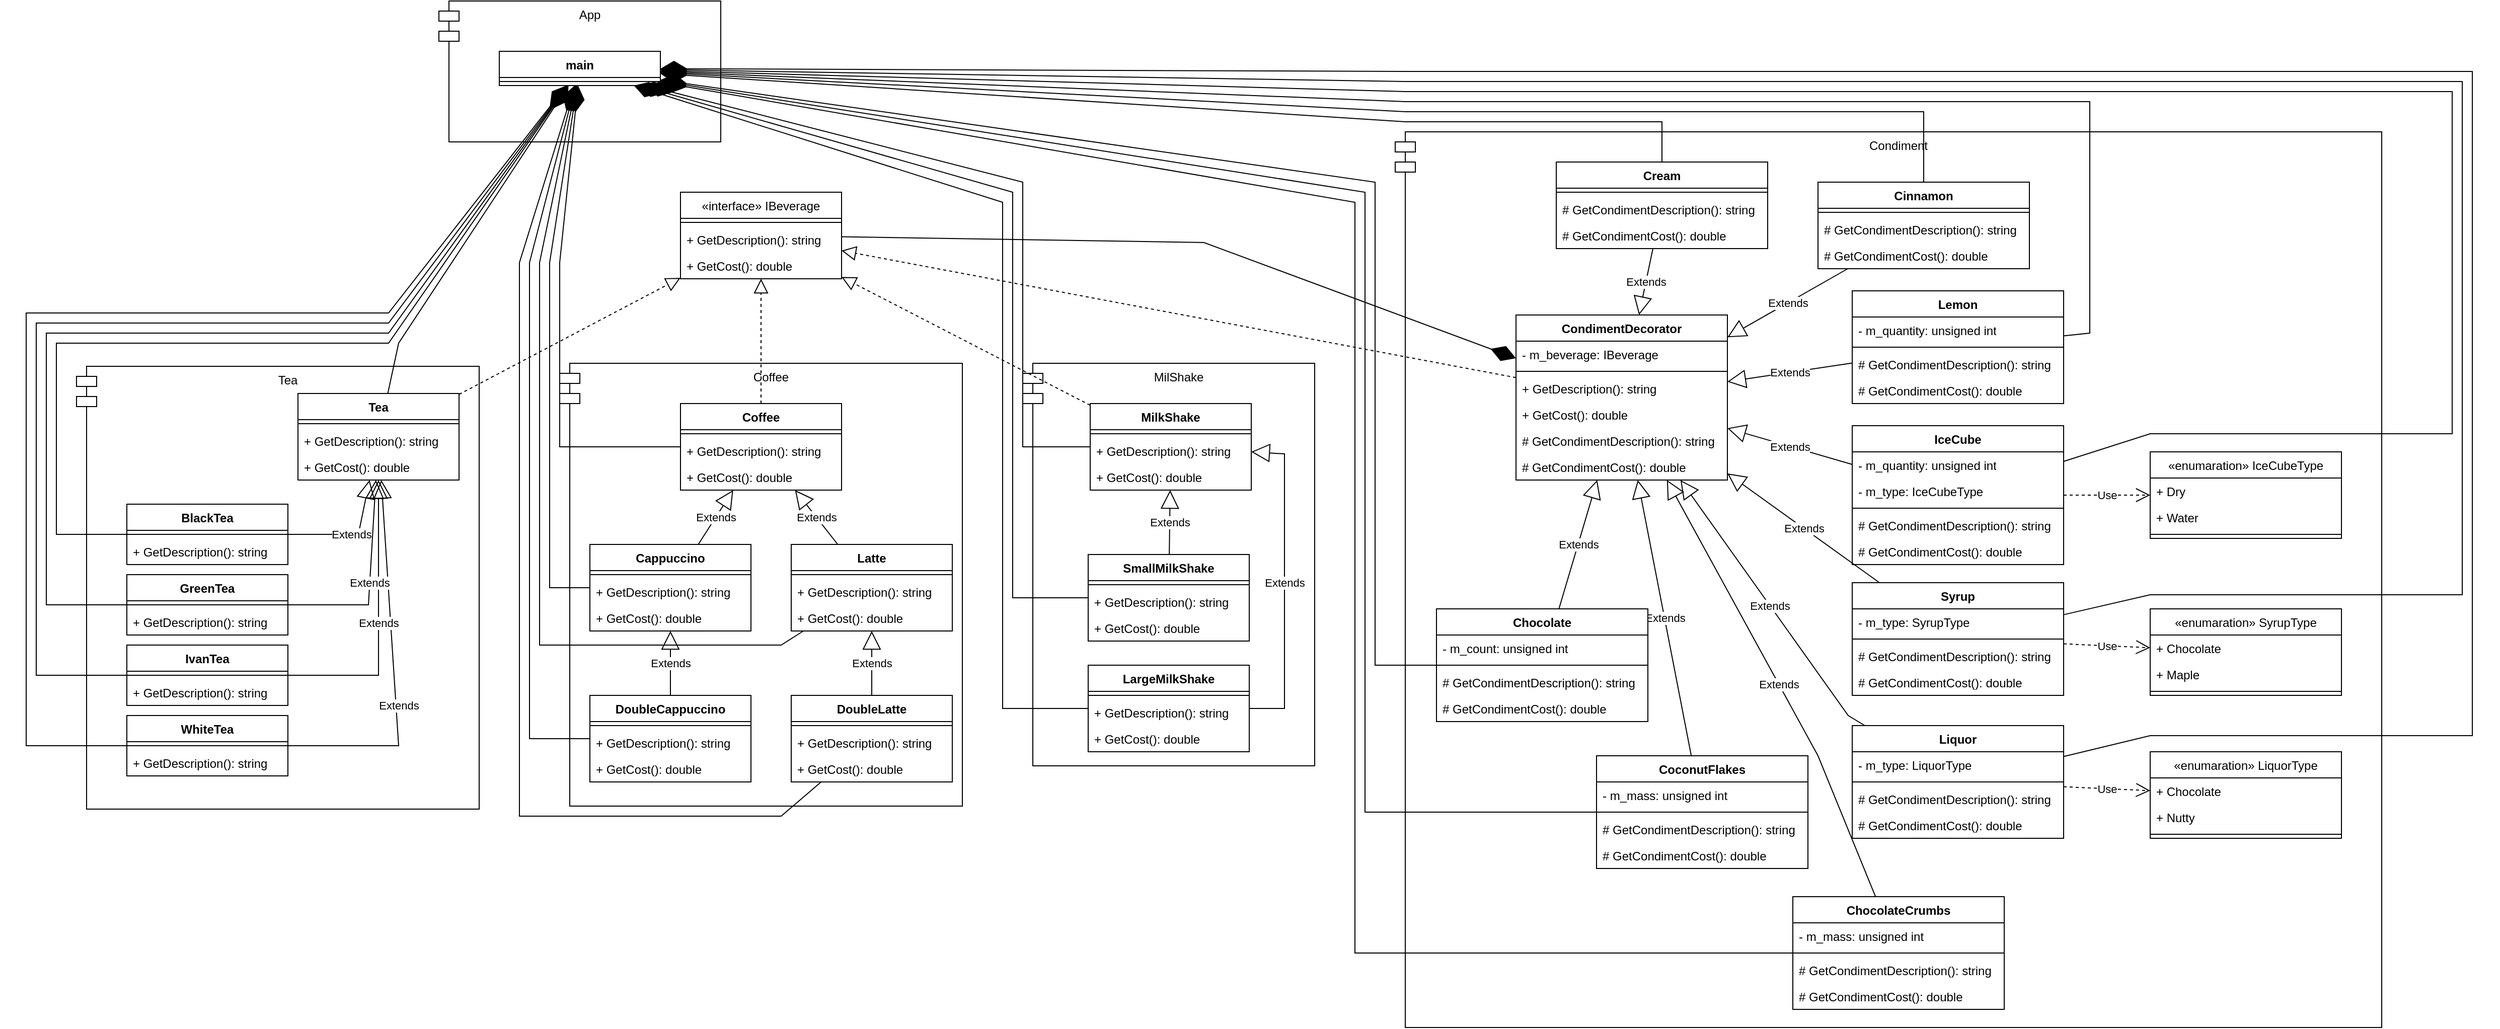 <mxfile version="24.7.17">
  <diagram id="C5RBs43oDa-KdzZeNtuy" name="Page-1">
    <mxGraphModel dx="2845" dy="1078" grid="1" gridSize="10" guides="1" tooltips="1" connect="1" arrows="1" fold="1" page="1" pageScale="1" pageWidth="827" pageHeight="1169" math="0" shadow="0">
      <root>
        <mxCell id="WIyWlLk6GJQsqaUBKTNV-0" />
        <mxCell id="WIyWlLk6GJQsqaUBKTNV-1" parent="WIyWlLk6GJQsqaUBKTNV-0" />
        <mxCell id="mTHOiytMiAY_9Srzv-4_-0" value="App" style="shape=module;align=left;spacingLeft=20;align=center;verticalAlign=top;whiteSpace=wrap;html=1;" vertex="1" parent="WIyWlLk6GJQsqaUBKTNV-1">
          <mxGeometry x="40" y="20" width="280" height="140" as="geometry" />
        </mxCell>
        <mxCell id="mTHOiytMiAY_9Srzv-4_-1" value="main" style="swimlane;fontStyle=1;align=center;verticalAlign=top;childLayout=stackLayout;horizontal=1;startSize=26;horizontalStack=0;resizeParent=1;resizeParentMax=0;resizeLast=0;collapsible=1;marginBottom=0;whiteSpace=wrap;html=1;" vertex="1" parent="WIyWlLk6GJQsqaUBKTNV-1">
          <mxGeometry x="100" y="70" width="160" height="34" as="geometry" />
        </mxCell>
        <mxCell id="mTHOiytMiAY_9Srzv-4_-3" value="" style="line;strokeWidth=1;fillColor=none;align=left;verticalAlign=middle;spacingTop=-1;spacingLeft=3;spacingRight=3;rotatable=0;labelPosition=right;points=[];portConstraint=eastwest;strokeColor=inherit;" vertex="1" parent="mTHOiytMiAY_9Srzv-4_-1">
          <mxGeometry y="26" width="160" height="8" as="geometry" />
        </mxCell>
        <mxCell id="mTHOiytMiAY_9Srzv-4_-5" value="&lt;span style=&quot;font-weight: 400;&quot;&gt;«interface» IBeverage&lt;/span&gt;" style="swimlane;fontStyle=1;align=center;verticalAlign=top;childLayout=stackLayout;horizontal=1;startSize=26;horizontalStack=0;resizeParent=1;resizeParentMax=0;resizeLast=0;collapsible=1;marginBottom=0;whiteSpace=wrap;html=1;" vertex="1" parent="WIyWlLk6GJQsqaUBKTNV-1">
          <mxGeometry x="280" y="210" width="160" height="86" as="geometry" />
        </mxCell>
        <mxCell id="mTHOiytMiAY_9Srzv-4_-7" value="" style="line;strokeWidth=1;fillColor=none;align=left;verticalAlign=middle;spacingTop=-1;spacingLeft=3;spacingRight=3;rotatable=0;labelPosition=right;points=[];portConstraint=eastwest;strokeColor=inherit;" vertex="1" parent="mTHOiytMiAY_9Srzv-4_-5">
          <mxGeometry y="26" width="160" height="8" as="geometry" />
        </mxCell>
        <mxCell id="mTHOiytMiAY_9Srzv-4_-8" value="+ GetDescription(): string" style="text;strokeColor=none;fillColor=none;align=left;verticalAlign=top;spacingLeft=4;spacingRight=4;overflow=hidden;rotatable=0;points=[[0,0.5],[1,0.5]];portConstraint=eastwest;whiteSpace=wrap;html=1;" vertex="1" parent="mTHOiytMiAY_9Srzv-4_-5">
          <mxGeometry y="34" width="160" height="26" as="geometry" />
        </mxCell>
        <mxCell id="mTHOiytMiAY_9Srzv-4_-9" value="+ GetCost(): double" style="text;strokeColor=none;fillColor=none;align=left;verticalAlign=top;spacingLeft=4;spacingRight=4;overflow=hidden;rotatable=0;points=[[0,0.5],[1,0.5]];portConstraint=eastwest;whiteSpace=wrap;html=1;" vertex="1" parent="mTHOiytMiAY_9Srzv-4_-5">
          <mxGeometry y="60" width="160" height="26" as="geometry" />
        </mxCell>
        <mxCell id="mTHOiytMiAY_9Srzv-4_-10" value="Coffee" style="shape=module;align=left;spacingLeft=20;align=center;verticalAlign=top;whiteSpace=wrap;html=1;" vertex="1" parent="WIyWlLk6GJQsqaUBKTNV-1">
          <mxGeometry x="160" y="380" width="400" height="440" as="geometry" />
        </mxCell>
        <mxCell id="mTHOiytMiAY_9Srzv-4_-11" value="Coffee" style="swimlane;fontStyle=1;align=center;verticalAlign=top;childLayout=stackLayout;horizontal=1;startSize=26;horizontalStack=0;resizeParent=1;resizeParentMax=0;resizeLast=0;collapsible=1;marginBottom=0;whiteSpace=wrap;html=1;" vertex="1" parent="WIyWlLk6GJQsqaUBKTNV-1">
          <mxGeometry x="280" y="420" width="160" height="86" as="geometry" />
        </mxCell>
        <mxCell id="mTHOiytMiAY_9Srzv-4_-13" value="" style="line;strokeWidth=1;fillColor=none;align=left;verticalAlign=middle;spacingTop=-1;spacingLeft=3;spacingRight=3;rotatable=0;labelPosition=right;points=[];portConstraint=eastwest;strokeColor=inherit;" vertex="1" parent="mTHOiytMiAY_9Srzv-4_-11">
          <mxGeometry y="26" width="160" height="8" as="geometry" />
        </mxCell>
        <mxCell id="mTHOiytMiAY_9Srzv-4_-15" value="+ GetDescription(): string" style="text;strokeColor=none;fillColor=none;align=left;verticalAlign=top;spacingLeft=4;spacingRight=4;overflow=hidden;rotatable=0;points=[[0,0.5],[1,0.5]];portConstraint=eastwest;whiteSpace=wrap;html=1;" vertex="1" parent="mTHOiytMiAY_9Srzv-4_-11">
          <mxGeometry y="34" width="160" height="26" as="geometry" />
        </mxCell>
        <mxCell id="mTHOiytMiAY_9Srzv-4_-16" value="+ GetCost(): double" style="text;strokeColor=none;fillColor=none;align=left;verticalAlign=top;spacingLeft=4;spacingRight=4;overflow=hidden;rotatable=0;points=[[0,0.5],[1,0.5]];portConstraint=eastwest;whiteSpace=wrap;html=1;" vertex="1" parent="mTHOiytMiAY_9Srzv-4_-11">
          <mxGeometry y="60" width="160" height="26" as="geometry" />
        </mxCell>
        <mxCell id="mTHOiytMiAY_9Srzv-4_-17" value="" style="endArrow=block;dashed=1;endFill=0;endSize=12;html=1;rounded=0;" edge="1" parent="WIyWlLk6GJQsqaUBKTNV-1" source="mTHOiytMiAY_9Srzv-4_-11" target="mTHOiytMiAY_9Srzv-4_-5">
          <mxGeometry width="160" relative="1" as="geometry">
            <mxPoint x="250" y="490" as="sourcePoint" />
            <mxPoint x="410" y="490" as="targetPoint" />
          </mxGeometry>
        </mxCell>
        <mxCell id="mTHOiytMiAY_9Srzv-4_-18" value="Latte" style="swimlane;fontStyle=1;align=center;verticalAlign=top;childLayout=stackLayout;horizontal=1;startSize=26;horizontalStack=0;resizeParent=1;resizeParentMax=0;resizeLast=0;collapsible=1;marginBottom=0;whiteSpace=wrap;html=1;" vertex="1" parent="WIyWlLk6GJQsqaUBKTNV-1">
          <mxGeometry x="390" y="560" width="160" height="86" as="geometry" />
        </mxCell>
        <mxCell id="mTHOiytMiAY_9Srzv-4_-19" value="" style="line;strokeWidth=1;fillColor=none;align=left;verticalAlign=middle;spacingTop=-1;spacingLeft=3;spacingRight=3;rotatable=0;labelPosition=right;points=[];portConstraint=eastwest;strokeColor=inherit;" vertex="1" parent="mTHOiytMiAY_9Srzv-4_-18">
          <mxGeometry y="26" width="160" height="8" as="geometry" />
        </mxCell>
        <mxCell id="mTHOiytMiAY_9Srzv-4_-20" value="+ GetDescription(): string" style="text;strokeColor=none;fillColor=none;align=left;verticalAlign=top;spacingLeft=4;spacingRight=4;overflow=hidden;rotatable=0;points=[[0,0.5],[1,0.5]];portConstraint=eastwest;whiteSpace=wrap;html=1;" vertex="1" parent="mTHOiytMiAY_9Srzv-4_-18">
          <mxGeometry y="34" width="160" height="26" as="geometry" />
        </mxCell>
        <mxCell id="mTHOiytMiAY_9Srzv-4_-21" value="+ GetCost(): double" style="text;strokeColor=none;fillColor=none;align=left;verticalAlign=top;spacingLeft=4;spacingRight=4;overflow=hidden;rotatable=0;points=[[0,0.5],[1,0.5]];portConstraint=eastwest;whiteSpace=wrap;html=1;" vertex="1" parent="mTHOiytMiAY_9Srzv-4_-18">
          <mxGeometry y="60" width="160" height="26" as="geometry" />
        </mxCell>
        <mxCell id="mTHOiytMiAY_9Srzv-4_-22" value="Extends" style="endArrow=block;endSize=16;endFill=0;html=1;rounded=0;" edge="1" parent="WIyWlLk6GJQsqaUBKTNV-1" source="mTHOiytMiAY_9Srzv-4_-18" target="mTHOiytMiAY_9Srzv-4_-11">
          <mxGeometry width="160" relative="1" as="geometry">
            <mxPoint x="210" y="530" as="sourcePoint" />
            <mxPoint x="370" y="530" as="targetPoint" />
          </mxGeometry>
        </mxCell>
        <mxCell id="mTHOiytMiAY_9Srzv-4_-23" value="DoubleLatte" style="swimlane;fontStyle=1;align=center;verticalAlign=top;childLayout=stackLayout;horizontal=1;startSize=26;horizontalStack=0;resizeParent=1;resizeParentMax=0;resizeLast=0;collapsible=1;marginBottom=0;whiteSpace=wrap;html=1;" vertex="1" parent="WIyWlLk6GJQsqaUBKTNV-1">
          <mxGeometry x="390" y="710" width="160" height="86" as="geometry" />
        </mxCell>
        <mxCell id="mTHOiytMiAY_9Srzv-4_-24" value="" style="line;strokeWidth=1;fillColor=none;align=left;verticalAlign=middle;spacingTop=-1;spacingLeft=3;spacingRight=3;rotatable=0;labelPosition=right;points=[];portConstraint=eastwest;strokeColor=inherit;" vertex="1" parent="mTHOiytMiAY_9Srzv-4_-23">
          <mxGeometry y="26" width="160" height="8" as="geometry" />
        </mxCell>
        <mxCell id="mTHOiytMiAY_9Srzv-4_-25" value="+ GetDescription(): string" style="text;strokeColor=none;fillColor=none;align=left;verticalAlign=top;spacingLeft=4;spacingRight=4;overflow=hidden;rotatable=0;points=[[0,0.5],[1,0.5]];portConstraint=eastwest;whiteSpace=wrap;html=1;" vertex="1" parent="mTHOiytMiAY_9Srzv-4_-23">
          <mxGeometry y="34" width="160" height="26" as="geometry" />
        </mxCell>
        <mxCell id="mTHOiytMiAY_9Srzv-4_-26" value="+ GetCost(): double" style="text;strokeColor=none;fillColor=none;align=left;verticalAlign=top;spacingLeft=4;spacingRight=4;overflow=hidden;rotatable=0;points=[[0,0.5],[1,0.5]];portConstraint=eastwest;whiteSpace=wrap;html=1;" vertex="1" parent="mTHOiytMiAY_9Srzv-4_-23">
          <mxGeometry y="60" width="160" height="26" as="geometry" />
        </mxCell>
        <mxCell id="mTHOiytMiAY_9Srzv-4_-27" value="Extends" style="endArrow=block;endSize=16;endFill=0;html=1;rounded=0;" edge="1" parent="WIyWlLk6GJQsqaUBKTNV-1" source="mTHOiytMiAY_9Srzv-4_-23" target="mTHOiytMiAY_9Srzv-4_-18">
          <mxGeometry width="160" relative="1" as="geometry">
            <mxPoint x="446" y="570" as="sourcePoint" />
            <mxPoint x="404" y="516" as="targetPoint" />
          </mxGeometry>
        </mxCell>
        <mxCell id="mTHOiytMiAY_9Srzv-4_-28" value="Cappuccino" style="swimlane;fontStyle=1;align=center;verticalAlign=top;childLayout=stackLayout;horizontal=1;startSize=26;horizontalStack=0;resizeParent=1;resizeParentMax=0;resizeLast=0;collapsible=1;marginBottom=0;whiteSpace=wrap;html=1;" vertex="1" parent="WIyWlLk6GJQsqaUBKTNV-1">
          <mxGeometry x="190" y="560" width="160" height="86" as="geometry" />
        </mxCell>
        <mxCell id="mTHOiytMiAY_9Srzv-4_-29" value="" style="line;strokeWidth=1;fillColor=none;align=left;verticalAlign=middle;spacingTop=-1;spacingLeft=3;spacingRight=3;rotatable=0;labelPosition=right;points=[];portConstraint=eastwest;strokeColor=inherit;" vertex="1" parent="mTHOiytMiAY_9Srzv-4_-28">
          <mxGeometry y="26" width="160" height="8" as="geometry" />
        </mxCell>
        <mxCell id="mTHOiytMiAY_9Srzv-4_-30" value="+ GetDescription(): string" style="text;strokeColor=none;fillColor=none;align=left;verticalAlign=top;spacingLeft=4;spacingRight=4;overflow=hidden;rotatable=0;points=[[0,0.5],[1,0.5]];portConstraint=eastwest;whiteSpace=wrap;html=1;" vertex="1" parent="mTHOiytMiAY_9Srzv-4_-28">
          <mxGeometry y="34" width="160" height="26" as="geometry" />
        </mxCell>
        <mxCell id="mTHOiytMiAY_9Srzv-4_-31" value="+ GetCost(): double" style="text;strokeColor=none;fillColor=none;align=left;verticalAlign=top;spacingLeft=4;spacingRight=4;overflow=hidden;rotatable=0;points=[[0,0.5],[1,0.5]];portConstraint=eastwest;whiteSpace=wrap;html=1;" vertex="1" parent="mTHOiytMiAY_9Srzv-4_-28">
          <mxGeometry y="60" width="160" height="26" as="geometry" />
        </mxCell>
        <mxCell id="mTHOiytMiAY_9Srzv-4_-32" value="DoubleCappuccino" style="swimlane;fontStyle=1;align=center;verticalAlign=top;childLayout=stackLayout;horizontal=1;startSize=26;horizontalStack=0;resizeParent=1;resizeParentMax=0;resizeLast=0;collapsible=1;marginBottom=0;whiteSpace=wrap;html=1;" vertex="1" parent="WIyWlLk6GJQsqaUBKTNV-1">
          <mxGeometry x="190" y="710" width="160" height="86" as="geometry" />
        </mxCell>
        <mxCell id="mTHOiytMiAY_9Srzv-4_-33" value="" style="line;strokeWidth=1;fillColor=none;align=left;verticalAlign=middle;spacingTop=-1;spacingLeft=3;spacingRight=3;rotatable=0;labelPosition=right;points=[];portConstraint=eastwest;strokeColor=inherit;" vertex="1" parent="mTHOiytMiAY_9Srzv-4_-32">
          <mxGeometry y="26" width="160" height="8" as="geometry" />
        </mxCell>
        <mxCell id="mTHOiytMiAY_9Srzv-4_-34" value="+ GetDescription(): string" style="text;strokeColor=none;fillColor=none;align=left;verticalAlign=top;spacingLeft=4;spacingRight=4;overflow=hidden;rotatable=0;points=[[0,0.5],[1,0.5]];portConstraint=eastwest;whiteSpace=wrap;html=1;" vertex="1" parent="mTHOiytMiAY_9Srzv-4_-32">
          <mxGeometry y="34" width="160" height="26" as="geometry" />
        </mxCell>
        <mxCell id="mTHOiytMiAY_9Srzv-4_-35" value="+ GetCost(): double" style="text;strokeColor=none;fillColor=none;align=left;verticalAlign=top;spacingLeft=4;spacingRight=4;overflow=hidden;rotatable=0;points=[[0,0.5],[1,0.5]];portConstraint=eastwest;whiteSpace=wrap;html=1;" vertex="1" parent="mTHOiytMiAY_9Srzv-4_-32">
          <mxGeometry y="60" width="160" height="26" as="geometry" />
        </mxCell>
        <mxCell id="mTHOiytMiAY_9Srzv-4_-36" value="Extends" style="endArrow=block;endSize=16;endFill=0;html=1;rounded=0;" edge="1" parent="WIyWlLk6GJQsqaUBKTNV-1" source="mTHOiytMiAY_9Srzv-4_-28" target="mTHOiytMiAY_9Srzv-4_-11">
          <mxGeometry width="160" relative="1" as="geometry">
            <mxPoint x="446" y="570" as="sourcePoint" />
            <mxPoint x="404" y="516" as="targetPoint" />
          </mxGeometry>
        </mxCell>
        <mxCell id="mTHOiytMiAY_9Srzv-4_-37" value="Extends" style="endArrow=block;endSize=16;endFill=0;html=1;rounded=0;" edge="1" parent="WIyWlLk6GJQsqaUBKTNV-1" source="mTHOiytMiAY_9Srzv-4_-32" target="mTHOiytMiAY_9Srzv-4_-28">
          <mxGeometry width="160" relative="1" as="geometry">
            <mxPoint x="456" y="580" as="sourcePoint" />
            <mxPoint x="414" y="526" as="targetPoint" />
          </mxGeometry>
        </mxCell>
        <mxCell id="mTHOiytMiAY_9Srzv-4_-38" value="Tea" style="shape=module;align=left;spacingLeft=20;align=center;verticalAlign=top;whiteSpace=wrap;html=1;" vertex="1" parent="WIyWlLk6GJQsqaUBKTNV-1">
          <mxGeometry x="-320" y="383" width="400" height="440" as="geometry" />
        </mxCell>
        <mxCell id="mTHOiytMiAY_9Srzv-4_-39" value="Tea" style="swimlane;fontStyle=1;align=center;verticalAlign=top;childLayout=stackLayout;horizontal=1;startSize=26;horizontalStack=0;resizeParent=1;resizeParentMax=0;resizeLast=0;collapsible=1;marginBottom=0;whiteSpace=wrap;html=1;" vertex="1" parent="WIyWlLk6GJQsqaUBKTNV-1">
          <mxGeometry x="-100" y="410" width="160" height="86" as="geometry" />
        </mxCell>
        <mxCell id="mTHOiytMiAY_9Srzv-4_-40" value="" style="line;strokeWidth=1;fillColor=none;align=left;verticalAlign=middle;spacingTop=-1;spacingLeft=3;spacingRight=3;rotatable=0;labelPosition=right;points=[];portConstraint=eastwest;strokeColor=inherit;" vertex="1" parent="mTHOiytMiAY_9Srzv-4_-39">
          <mxGeometry y="26" width="160" height="8" as="geometry" />
        </mxCell>
        <mxCell id="mTHOiytMiAY_9Srzv-4_-41" value="+ GetDescription(): string" style="text;strokeColor=none;fillColor=none;align=left;verticalAlign=top;spacingLeft=4;spacingRight=4;overflow=hidden;rotatable=0;points=[[0,0.5],[1,0.5]];portConstraint=eastwest;whiteSpace=wrap;html=1;" vertex="1" parent="mTHOiytMiAY_9Srzv-4_-39">
          <mxGeometry y="34" width="160" height="26" as="geometry" />
        </mxCell>
        <mxCell id="mTHOiytMiAY_9Srzv-4_-42" value="+ GetCost(): double" style="text;strokeColor=none;fillColor=none;align=left;verticalAlign=top;spacingLeft=4;spacingRight=4;overflow=hidden;rotatable=0;points=[[0,0.5],[1,0.5]];portConstraint=eastwest;whiteSpace=wrap;html=1;" vertex="1" parent="mTHOiytMiAY_9Srzv-4_-39">
          <mxGeometry y="60" width="160" height="26" as="geometry" />
        </mxCell>
        <mxCell id="mTHOiytMiAY_9Srzv-4_-43" value="" style="endArrow=block;dashed=1;endFill=0;endSize=12;html=1;rounded=0;" edge="1" parent="WIyWlLk6GJQsqaUBKTNV-1" source="mTHOiytMiAY_9Srzv-4_-39" target="mTHOiytMiAY_9Srzv-4_-5">
          <mxGeometry width="160" relative="1" as="geometry">
            <mxPoint x="337" y="430" as="sourcePoint" />
            <mxPoint x="243" y="306" as="targetPoint" />
          </mxGeometry>
        </mxCell>
        <mxCell id="mTHOiytMiAY_9Srzv-4_-44" value="BlackTea" style="swimlane;fontStyle=1;align=center;verticalAlign=top;childLayout=stackLayout;horizontal=1;startSize=26;horizontalStack=0;resizeParent=1;resizeParentMax=0;resizeLast=0;collapsible=1;marginBottom=0;whiteSpace=wrap;html=1;" vertex="1" parent="WIyWlLk6GJQsqaUBKTNV-1">
          <mxGeometry x="-270" y="520" width="160" height="60" as="geometry" />
        </mxCell>
        <mxCell id="mTHOiytMiAY_9Srzv-4_-45" value="" style="line;strokeWidth=1;fillColor=none;align=left;verticalAlign=middle;spacingTop=-1;spacingLeft=3;spacingRight=3;rotatable=0;labelPosition=right;points=[];portConstraint=eastwest;strokeColor=inherit;" vertex="1" parent="mTHOiytMiAY_9Srzv-4_-44">
          <mxGeometry y="26" width="160" height="8" as="geometry" />
        </mxCell>
        <mxCell id="mTHOiytMiAY_9Srzv-4_-46" value="+ GetDescription(): string" style="text;strokeColor=none;fillColor=none;align=left;verticalAlign=top;spacingLeft=4;spacingRight=4;overflow=hidden;rotatable=0;points=[[0,0.5],[1,0.5]];portConstraint=eastwest;whiteSpace=wrap;html=1;" vertex="1" parent="mTHOiytMiAY_9Srzv-4_-44">
          <mxGeometry y="34" width="160" height="26" as="geometry" />
        </mxCell>
        <mxCell id="mTHOiytMiAY_9Srzv-4_-48" value="GreenTea" style="swimlane;fontStyle=1;align=center;verticalAlign=top;childLayout=stackLayout;horizontal=1;startSize=26;horizontalStack=0;resizeParent=1;resizeParentMax=0;resizeLast=0;collapsible=1;marginBottom=0;whiteSpace=wrap;html=1;" vertex="1" parent="WIyWlLk6GJQsqaUBKTNV-1">
          <mxGeometry x="-270" y="590" width="160" height="60" as="geometry" />
        </mxCell>
        <mxCell id="mTHOiytMiAY_9Srzv-4_-49" value="" style="line;strokeWidth=1;fillColor=none;align=left;verticalAlign=middle;spacingTop=-1;spacingLeft=3;spacingRight=3;rotatable=0;labelPosition=right;points=[];portConstraint=eastwest;strokeColor=inherit;" vertex="1" parent="mTHOiytMiAY_9Srzv-4_-48">
          <mxGeometry y="26" width="160" height="8" as="geometry" />
        </mxCell>
        <mxCell id="mTHOiytMiAY_9Srzv-4_-50" value="+ GetDescription(): string" style="text;strokeColor=none;fillColor=none;align=left;verticalAlign=top;spacingLeft=4;spacingRight=4;overflow=hidden;rotatable=0;points=[[0,0.5],[1,0.5]];portConstraint=eastwest;whiteSpace=wrap;html=1;" vertex="1" parent="mTHOiytMiAY_9Srzv-4_-48">
          <mxGeometry y="34" width="160" height="26" as="geometry" />
        </mxCell>
        <mxCell id="mTHOiytMiAY_9Srzv-4_-51" value="IvanTea" style="swimlane;fontStyle=1;align=center;verticalAlign=top;childLayout=stackLayout;horizontal=1;startSize=26;horizontalStack=0;resizeParent=1;resizeParentMax=0;resizeLast=0;collapsible=1;marginBottom=0;whiteSpace=wrap;html=1;" vertex="1" parent="WIyWlLk6GJQsqaUBKTNV-1">
          <mxGeometry x="-270" y="660" width="160" height="60" as="geometry" />
        </mxCell>
        <mxCell id="mTHOiytMiAY_9Srzv-4_-52" value="" style="line;strokeWidth=1;fillColor=none;align=left;verticalAlign=middle;spacingTop=-1;spacingLeft=3;spacingRight=3;rotatable=0;labelPosition=right;points=[];portConstraint=eastwest;strokeColor=inherit;" vertex="1" parent="mTHOiytMiAY_9Srzv-4_-51">
          <mxGeometry y="26" width="160" height="8" as="geometry" />
        </mxCell>
        <mxCell id="mTHOiytMiAY_9Srzv-4_-53" value="+ GetDescription(): string" style="text;strokeColor=none;fillColor=none;align=left;verticalAlign=top;spacingLeft=4;spacingRight=4;overflow=hidden;rotatable=0;points=[[0,0.5],[1,0.5]];portConstraint=eastwest;whiteSpace=wrap;html=1;" vertex="1" parent="mTHOiytMiAY_9Srzv-4_-51">
          <mxGeometry y="34" width="160" height="26" as="geometry" />
        </mxCell>
        <mxCell id="mTHOiytMiAY_9Srzv-4_-54" value="WhiteTea" style="swimlane;fontStyle=1;align=center;verticalAlign=top;childLayout=stackLayout;horizontal=1;startSize=26;horizontalStack=0;resizeParent=1;resizeParentMax=0;resizeLast=0;collapsible=1;marginBottom=0;whiteSpace=wrap;html=1;" vertex="1" parent="WIyWlLk6GJQsqaUBKTNV-1">
          <mxGeometry x="-270" y="730" width="160" height="60" as="geometry" />
        </mxCell>
        <mxCell id="mTHOiytMiAY_9Srzv-4_-55" value="" style="line;strokeWidth=1;fillColor=none;align=left;verticalAlign=middle;spacingTop=-1;spacingLeft=3;spacingRight=3;rotatable=0;labelPosition=right;points=[];portConstraint=eastwest;strokeColor=inherit;" vertex="1" parent="mTHOiytMiAY_9Srzv-4_-54">
          <mxGeometry y="26" width="160" height="8" as="geometry" />
        </mxCell>
        <mxCell id="mTHOiytMiAY_9Srzv-4_-56" value="+ GetDescription(): string" style="text;strokeColor=none;fillColor=none;align=left;verticalAlign=top;spacingLeft=4;spacingRight=4;overflow=hidden;rotatable=0;points=[[0,0.5],[1,0.5]];portConstraint=eastwest;whiteSpace=wrap;html=1;" vertex="1" parent="mTHOiytMiAY_9Srzv-4_-54">
          <mxGeometry y="34" width="160" height="26" as="geometry" />
        </mxCell>
        <mxCell id="mTHOiytMiAY_9Srzv-4_-57" value="Extends" style="endArrow=block;endSize=16;endFill=0;html=1;rounded=0;" edge="1" parent="WIyWlLk6GJQsqaUBKTNV-1" source="mTHOiytMiAY_9Srzv-4_-54" target="mTHOiytMiAY_9Srzv-4_-39">
          <mxGeometry x="-0.2" y="-3" width="160" relative="1" as="geometry">
            <mxPoint x="-1" y="724" as="sourcePoint" />
            <mxPoint x="-1" y="660" as="targetPoint" />
            <Array as="points">
              <mxPoint y="760" />
            </Array>
            <mxPoint as="offset" />
          </mxGeometry>
        </mxCell>
        <mxCell id="mTHOiytMiAY_9Srzv-4_-58" value="Extends" style="endArrow=block;endSize=16;endFill=0;html=1;rounded=0;" edge="1" parent="WIyWlLk6GJQsqaUBKTNV-1" source="mTHOiytMiAY_9Srzv-4_-51" target="mTHOiytMiAY_9Srzv-4_-39">
          <mxGeometry width="160" relative="1" as="geometry">
            <mxPoint x="-100" y="770" as="sourcePoint" />
            <mxPoint x="-6" y="506" as="targetPoint" />
            <Array as="points">
              <mxPoint x="-20" y="690" />
            </Array>
          </mxGeometry>
        </mxCell>
        <mxCell id="mTHOiytMiAY_9Srzv-4_-59" value="Extends" style="endArrow=block;endSize=16;endFill=0;html=1;rounded=0;" edge="1" parent="WIyWlLk6GJQsqaUBKTNV-1" source="mTHOiytMiAY_9Srzv-4_-48" target="mTHOiytMiAY_9Srzv-4_-39">
          <mxGeometry width="160" relative="1" as="geometry">
            <mxPoint x="-90" y="780" as="sourcePoint" />
            <mxPoint x="4" y="516" as="targetPoint" />
            <Array as="points">
              <mxPoint x="-30" y="620" />
            </Array>
          </mxGeometry>
        </mxCell>
        <mxCell id="mTHOiytMiAY_9Srzv-4_-60" value="Extends" style="endArrow=block;endSize=16;endFill=0;html=1;rounded=0;" edge="1" parent="WIyWlLk6GJQsqaUBKTNV-1" source="mTHOiytMiAY_9Srzv-4_-44" target="mTHOiytMiAY_9Srzv-4_-39">
          <mxGeometry width="160" relative="1" as="geometry">
            <mxPoint x="-80" y="790" as="sourcePoint" />
            <mxPoint x="14" y="526" as="targetPoint" />
            <Array as="points">
              <mxPoint x="-40" y="550" />
            </Array>
          </mxGeometry>
        </mxCell>
        <mxCell id="mTHOiytMiAY_9Srzv-4_-61" value="MilShake" style="shape=module;align=left;spacingLeft=20;align=center;verticalAlign=top;whiteSpace=wrap;html=1;" vertex="1" parent="WIyWlLk6GJQsqaUBKTNV-1">
          <mxGeometry x="620" y="380" width="290" height="400" as="geometry" />
        </mxCell>
        <mxCell id="mTHOiytMiAY_9Srzv-4_-62" value="MilkShake" style="swimlane;fontStyle=1;align=center;verticalAlign=top;childLayout=stackLayout;horizontal=1;startSize=26;horizontalStack=0;resizeParent=1;resizeParentMax=0;resizeLast=0;collapsible=1;marginBottom=0;whiteSpace=wrap;html=1;" vertex="1" parent="WIyWlLk6GJQsqaUBKTNV-1">
          <mxGeometry x="687" y="420" width="160" height="86" as="geometry" />
        </mxCell>
        <mxCell id="mTHOiytMiAY_9Srzv-4_-63" value="" style="line;strokeWidth=1;fillColor=none;align=left;verticalAlign=middle;spacingTop=-1;spacingLeft=3;spacingRight=3;rotatable=0;labelPosition=right;points=[];portConstraint=eastwest;strokeColor=inherit;" vertex="1" parent="mTHOiytMiAY_9Srzv-4_-62">
          <mxGeometry y="26" width="160" height="8" as="geometry" />
        </mxCell>
        <mxCell id="mTHOiytMiAY_9Srzv-4_-64" value="+ GetDescription(): string" style="text;strokeColor=none;fillColor=none;align=left;verticalAlign=top;spacingLeft=4;spacingRight=4;overflow=hidden;rotatable=0;points=[[0,0.5],[1,0.5]];portConstraint=eastwest;whiteSpace=wrap;html=1;" vertex="1" parent="mTHOiytMiAY_9Srzv-4_-62">
          <mxGeometry y="34" width="160" height="26" as="geometry" />
        </mxCell>
        <mxCell id="mTHOiytMiAY_9Srzv-4_-65" value="+ GetCost(): double" style="text;strokeColor=none;fillColor=none;align=left;verticalAlign=top;spacingLeft=4;spacingRight=4;overflow=hidden;rotatable=0;points=[[0,0.5],[1,0.5]];portConstraint=eastwest;whiteSpace=wrap;html=1;" vertex="1" parent="mTHOiytMiAY_9Srzv-4_-62">
          <mxGeometry y="60" width="160" height="26" as="geometry" />
        </mxCell>
        <mxCell id="mTHOiytMiAY_9Srzv-4_-66" value="SmallMilkShake" style="swimlane;fontStyle=1;align=center;verticalAlign=top;childLayout=stackLayout;horizontal=1;startSize=26;horizontalStack=0;resizeParent=1;resizeParentMax=0;resizeLast=0;collapsible=1;marginBottom=0;whiteSpace=wrap;html=1;" vertex="1" parent="WIyWlLk6GJQsqaUBKTNV-1">
          <mxGeometry x="685" y="570" width="160" height="86" as="geometry" />
        </mxCell>
        <mxCell id="mTHOiytMiAY_9Srzv-4_-67" value="" style="line;strokeWidth=1;fillColor=none;align=left;verticalAlign=middle;spacingTop=-1;spacingLeft=3;spacingRight=3;rotatable=0;labelPosition=right;points=[];portConstraint=eastwest;strokeColor=inherit;" vertex="1" parent="mTHOiytMiAY_9Srzv-4_-66">
          <mxGeometry y="26" width="160" height="8" as="geometry" />
        </mxCell>
        <mxCell id="mTHOiytMiAY_9Srzv-4_-68" value="+ GetDescription(): string" style="text;strokeColor=none;fillColor=none;align=left;verticalAlign=top;spacingLeft=4;spacingRight=4;overflow=hidden;rotatable=0;points=[[0,0.5],[1,0.5]];portConstraint=eastwest;whiteSpace=wrap;html=1;" vertex="1" parent="mTHOiytMiAY_9Srzv-4_-66">
          <mxGeometry y="34" width="160" height="26" as="geometry" />
        </mxCell>
        <mxCell id="mTHOiytMiAY_9Srzv-4_-69" value="+ GetCost(): double" style="text;strokeColor=none;fillColor=none;align=left;verticalAlign=top;spacingLeft=4;spacingRight=4;overflow=hidden;rotatable=0;points=[[0,0.5],[1,0.5]];portConstraint=eastwest;whiteSpace=wrap;html=1;" vertex="1" parent="mTHOiytMiAY_9Srzv-4_-66">
          <mxGeometry y="60" width="160" height="26" as="geometry" />
        </mxCell>
        <mxCell id="mTHOiytMiAY_9Srzv-4_-70" value="LargeMilkShake" style="swimlane;fontStyle=1;align=center;verticalAlign=top;childLayout=stackLayout;horizontal=1;startSize=26;horizontalStack=0;resizeParent=1;resizeParentMax=0;resizeLast=0;collapsible=1;marginBottom=0;whiteSpace=wrap;html=1;" vertex="1" parent="WIyWlLk6GJQsqaUBKTNV-1">
          <mxGeometry x="685" y="680" width="160" height="86" as="geometry" />
        </mxCell>
        <mxCell id="mTHOiytMiAY_9Srzv-4_-71" value="" style="line;strokeWidth=1;fillColor=none;align=left;verticalAlign=middle;spacingTop=-1;spacingLeft=3;spacingRight=3;rotatable=0;labelPosition=right;points=[];portConstraint=eastwest;strokeColor=inherit;" vertex="1" parent="mTHOiytMiAY_9Srzv-4_-70">
          <mxGeometry y="26" width="160" height="8" as="geometry" />
        </mxCell>
        <mxCell id="mTHOiytMiAY_9Srzv-4_-72" value="+ GetDescription(): string" style="text;strokeColor=none;fillColor=none;align=left;verticalAlign=top;spacingLeft=4;spacingRight=4;overflow=hidden;rotatable=0;points=[[0,0.5],[1,0.5]];portConstraint=eastwest;whiteSpace=wrap;html=1;" vertex="1" parent="mTHOiytMiAY_9Srzv-4_-70">
          <mxGeometry y="34" width="160" height="26" as="geometry" />
        </mxCell>
        <mxCell id="mTHOiytMiAY_9Srzv-4_-73" value="+ GetCost(): double" style="text;strokeColor=none;fillColor=none;align=left;verticalAlign=top;spacingLeft=4;spacingRight=4;overflow=hidden;rotatable=0;points=[[0,0.5],[1,0.5]];portConstraint=eastwest;whiteSpace=wrap;html=1;" vertex="1" parent="mTHOiytMiAY_9Srzv-4_-70">
          <mxGeometry y="60" width="160" height="26" as="geometry" />
        </mxCell>
        <mxCell id="mTHOiytMiAY_9Srzv-4_-74" value="" style="endArrow=block;dashed=1;endFill=0;endSize=12;html=1;rounded=0;" edge="1" parent="WIyWlLk6GJQsqaUBKTNV-1" source="mTHOiytMiAY_9Srzv-4_-62" target="mTHOiytMiAY_9Srzv-4_-5">
          <mxGeometry width="160" relative="1" as="geometry">
            <mxPoint x="370" y="430" as="sourcePoint" />
            <mxPoint x="370" y="306" as="targetPoint" />
          </mxGeometry>
        </mxCell>
        <mxCell id="mTHOiytMiAY_9Srzv-4_-75" value="Extends" style="endArrow=block;endSize=16;endFill=0;html=1;rounded=0;" edge="1" parent="WIyWlLk6GJQsqaUBKTNV-1" source="mTHOiytMiAY_9Srzv-4_-66" target="mTHOiytMiAY_9Srzv-4_-62">
          <mxGeometry width="160" relative="1" as="geometry">
            <mxPoint x="446" y="570" as="sourcePoint" />
            <mxPoint x="404" y="516" as="targetPoint" />
          </mxGeometry>
        </mxCell>
        <mxCell id="mTHOiytMiAY_9Srzv-4_-76" value="Extends" style="endArrow=block;endSize=16;endFill=0;html=1;rounded=0;" edge="1" parent="WIyWlLk6GJQsqaUBKTNV-1" source="mTHOiytMiAY_9Srzv-4_-70" target="mTHOiytMiAY_9Srzv-4_-62">
          <mxGeometry width="160" relative="1" as="geometry">
            <mxPoint x="776" y="580" as="sourcePoint" />
            <mxPoint x="776" y="516" as="targetPoint" />
            <Array as="points">
              <mxPoint x="880" y="723" />
              <mxPoint x="880" y="470" />
            </Array>
          </mxGeometry>
        </mxCell>
        <mxCell id="mTHOiytMiAY_9Srzv-4_-77" value="Condiment" style="shape=module;align=left;spacingLeft=20;align=center;verticalAlign=top;whiteSpace=wrap;html=1;" vertex="1" parent="WIyWlLk6GJQsqaUBKTNV-1">
          <mxGeometry x="990" y="150" width="980" height="890" as="geometry" />
        </mxCell>
        <mxCell id="mTHOiytMiAY_9Srzv-4_-78" value="CondimentDecorator" style="swimlane;fontStyle=1;align=center;verticalAlign=top;childLayout=stackLayout;horizontal=1;startSize=26;horizontalStack=0;resizeParent=1;resizeParentMax=0;resizeLast=0;collapsible=1;marginBottom=0;whiteSpace=wrap;html=1;" vertex="1" parent="WIyWlLk6GJQsqaUBKTNV-1">
          <mxGeometry x="1110" y="332" width="210" height="164" as="geometry" />
        </mxCell>
        <mxCell id="mTHOiytMiAY_9Srzv-4_-84" value="- m_beverage: IBeverage" style="text;strokeColor=none;fillColor=none;align=left;verticalAlign=top;spacingLeft=4;spacingRight=4;overflow=hidden;rotatable=0;points=[[0,0.5],[1,0.5]];portConstraint=eastwest;whiteSpace=wrap;html=1;" vertex="1" parent="mTHOiytMiAY_9Srzv-4_-78">
          <mxGeometry y="26" width="210" height="26" as="geometry" />
        </mxCell>
        <mxCell id="mTHOiytMiAY_9Srzv-4_-79" value="" style="line;strokeWidth=1;fillColor=none;align=left;verticalAlign=middle;spacingTop=-1;spacingLeft=3;spacingRight=3;rotatable=0;labelPosition=right;points=[];portConstraint=eastwest;strokeColor=inherit;" vertex="1" parent="mTHOiytMiAY_9Srzv-4_-78">
          <mxGeometry y="52" width="210" height="8" as="geometry" />
        </mxCell>
        <mxCell id="mTHOiytMiAY_9Srzv-4_-80" value="+ GetDescription(): string" style="text;strokeColor=none;fillColor=none;align=left;verticalAlign=top;spacingLeft=4;spacingRight=4;overflow=hidden;rotatable=0;points=[[0,0.5],[1,0.5]];portConstraint=eastwest;whiteSpace=wrap;html=1;" vertex="1" parent="mTHOiytMiAY_9Srzv-4_-78">
          <mxGeometry y="60" width="210" height="26" as="geometry" />
        </mxCell>
        <mxCell id="mTHOiytMiAY_9Srzv-4_-81" value="+ GetCost(): double" style="text;strokeColor=none;fillColor=none;align=left;verticalAlign=top;spacingLeft=4;spacingRight=4;overflow=hidden;rotatable=0;points=[[0,0.5],[1,0.5]];portConstraint=eastwest;whiteSpace=wrap;html=1;" vertex="1" parent="mTHOiytMiAY_9Srzv-4_-78">
          <mxGeometry y="86" width="210" height="26" as="geometry" />
        </mxCell>
        <mxCell id="mTHOiytMiAY_9Srzv-4_-82" value="# GetCondimentDescription(): string" style="text;strokeColor=none;fillColor=none;align=left;verticalAlign=top;spacingLeft=4;spacingRight=4;overflow=hidden;rotatable=0;points=[[0,0.5],[1,0.5]];portConstraint=eastwest;whiteSpace=wrap;html=1;" vertex="1" parent="mTHOiytMiAY_9Srzv-4_-78">
          <mxGeometry y="112" width="210" height="26" as="geometry" />
        </mxCell>
        <mxCell id="mTHOiytMiAY_9Srzv-4_-83" value="# GetCondimentCost(): double" style="text;strokeColor=none;fillColor=none;align=left;verticalAlign=top;spacingLeft=4;spacingRight=4;overflow=hidden;rotatable=0;points=[[0,0.5],[1,0.5]];portConstraint=eastwest;whiteSpace=wrap;html=1;" vertex="1" parent="mTHOiytMiAY_9Srzv-4_-78">
          <mxGeometry y="138" width="210" height="26" as="geometry" />
        </mxCell>
        <mxCell id="mTHOiytMiAY_9Srzv-4_-85" value="" style="endArrow=block;dashed=1;endFill=0;endSize=12;html=1;rounded=0;" edge="1" parent="WIyWlLk6GJQsqaUBKTNV-1" source="mTHOiytMiAY_9Srzv-4_-78" target="mTHOiytMiAY_9Srzv-4_-5">
          <mxGeometry width="160" relative="1" as="geometry">
            <mxPoint x="800" y="380" as="sourcePoint" />
            <mxPoint x="960" y="380" as="targetPoint" />
          </mxGeometry>
        </mxCell>
        <mxCell id="mTHOiytMiAY_9Srzv-4_-86" value="" style="endArrow=diamondThin;endFill=1;endSize=24;html=1;rounded=0;" edge="1" parent="WIyWlLk6GJQsqaUBKTNV-1" source="mTHOiytMiAY_9Srzv-4_-5" target="mTHOiytMiAY_9Srzv-4_-78">
          <mxGeometry width="160" relative="1" as="geometry">
            <mxPoint x="790" y="380" as="sourcePoint" />
            <mxPoint x="950" y="380" as="targetPoint" />
            <Array as="points">
              <mxPoint x="800" y="260" />
            </Array>
          </mxGeometry>
        </mxCell>
        <mxCell id="mTHOiytMiAY_9Srzv-4_-87" value="Cinnamon" style="swimlane;fontStyle=1;align=center;verticalAlign=top;childLayout=stackLayout;horizontal=1;startSize=26;horizontalStack=0;resizeParent=1;resizeParentMax=0;resizeLast=0;collapsible=1;marginBottom=0;whiteSpace=wrap;html=1;" vertex="1" parent="WIyWlLk6GJQsqaUBKTNV-1">
          <mxGeometry x="1410" y="200" width="210" height="86" as="geometry" />
        </mxCell>
        <mxCell id="mTHOiytMiAY_9Srzv-4_-89" value="" style="line;strokeWidth=1;fillColor=none;align=left;verticalAlign=middle;spacingTop=-1;spacingLeft=3;spacingRight=3;rotatable=0;labelPosition=right;points=[];portConstraint=eastwest;strokeColor=inherit;" vertex="1" parent="mTHOiytMiAY_9Srzv-4_-87">
          <mxGeometry y="26" width="210" height="8" as="geometry" />
        </mxCell>
        <mxCell id="mTHOiytMiAY_9Srzv-4_-92" value="# GetCondimentDescription(): string" style="text;strokeColor=none;fillColor=none;align=left;verticalAlign=top;spacingLeft=4;spacingRight=4;overflow=hidden;rotatable=0;points=[[0,0.5],[1,0.5]];portConstraint=eastwest;whiteSpace=wrap;html=1;" vertex="1" parent="mTHOiytMiAY_9Srzv-4_-87">
          <mxGeometry y="34" width="210" height="26" as="geometry" />
        </mxCell>
        <mxCell id="mTHOiytMiAY_9Srzv-4_-93" value="# GetCondimentCost(): double" style="text;strokeColor=none;fillColor=none;align=left;verticalAlign=top;spacingLeft=4;spacingRight=4;overflow=hidden;rotatable=0;points=[[0,0.5],[1,0.5]];portConstraint=eastwest;whiteSpace=wrap;html=1;" vertex="1" parent="mTHOiytMiAY_9Srzv-4_-87">
          <mxGeometry y="60" width="210" height="26" as="geometry" />
        </mxCell>
        <mxCell id="mTHOiytMiAY_9Srzv-4_-94" value="Extends" style="endArrow=block;endSize=16;endFill=0;html=1;rounded=0;" edge="1" parent="WIyWlLk6GJQsqaUBKTNV-1" source="mTHOiytMiAY_9Srzv-4_-87" target="mTHOiytMiAY_9Srzv-4_-78">
          <mxGeometry width="160" relative="1" as="geometry">
            <mxPoint x="1130" y="400" as="sourcePoint" />
            <mxPoint x="1290" y="400" as="targetPoint" />
          </mxGeometry>
        </mxCell>
        <mxCell id="mTHOiytMiAY_9Srzv-4_-95" value="Lemon" style="swimlane;fontStyle=1;align=center;verticalAlign=top;childLayout=stackLayout;horizontal=1;startSize=26;horizontalStack=0;resizeParent=1;resizeParentMax=0;resizeLast=0;collapsible=1;marginBottom=0;whiteSpace=wrap;html=1;" vertex="1" parent="WIyWlLk6GJQsqaUBKTNV-1">
          <mxGeometry x="1444" y="308" width="210" height="112" as="geometry" />
        </mxCell>
        <mxCell id="mTHOiytMiAY_9Srzv-4_-99" value="-&amp;nbsp;m_quantity&lt;span style=&quot;color: rgba(0, 0, 0, 0); font-family: monospace; font-size: 0px; text-wrap: nowrap;&quot;&gt;%3CmxGraphModel%3E%3Croot%3E%3CmxCell%20id%3D%220%22%2F%3E%3CmxCell%20id%3D%221%22%20parent%3D%220%22%2F%3E%3CmxCell%20id%3D%222%22%20value%3D%22%23%20GetCondimentDescription()%3A%20string%22%20style%3D%22text%3BstrokeColor%3Dnone%3BfillColor%3Dnone%3Balign%3Dleft%3BverticalAlign%3Dtop%3BspacingLeft%3D4%3BspacingRight%3D4%3Boverflow%3Dhidden%3Brotatable%3D0%3Bpoints%3D%5B%5B0%2C0.5%5D%2C%5B1%2C0.5%5D%5D%3BportConstraint%3Deastwest%3BwhiteSpace%3Dwrap%3Bhtml%3D1%3B%22%20vertex%3D%221%22%20parent%3D%221%22%3E%3CmxGeometry%20x%3D%221460%22%20y%3D%22384%22%20width%3D%22210%22%20height%3D%2226%22%20as%3D%22geometry%22%2F%3E%3C%2FmxCell%3E%3C%2Froot%3E%3C%2FmxGraphModel%3E&lt;/span&gt;&lt;font face=&quot;monospace&quot;&gt;&lt;font color=&quot;rgba(0, 0, 0, 0)&quot;&gt;&lt;span style=&quot;font-size: 0px; text-wrap: nowrap;&quot;&gt;m_quantit&lt;/span&gt;&lt;/font&gt;&lt;font color=&quot;#ba0000&quot;&gt;&lt;span style=&quot;font-size: 0px; text-wrap: nowrap;&quot;&gt;m_quantity&lt;/span&gt;&lt;/font&gt;&lt;font color=&quot;rgba(0, 0, 0, 0)&quot;&gt;&lt;span style=&quot;font-size: 0px; text-wrap: nowrap;&quot;&gt;y&lt;/span&gt;&lt;/font&gt;&lt;/font&gt;: unsigned int" style="text;strokeColor=none;fillColor=none;align=left;verticalAlign=top;spacingLeft=4;spacingRight=4;overflow=hidden;rotatable=0;points=[[0,0.5],[1,0.5]];portConstraint=eastwest;whiteSpace=wrap;html=1;" vertex="1" parent="mTHOiytMiAY_9Srzv-4_-95">
          <mxGeometry y="26" width="210" height="26" as="geometry" />
        </mxCell>
        <mxCell id="mTHOiytMiAY_9Srzv-4_-96" value="" style="line;strokeWidth=1;fillColor=none;align=left;verticalAlign=middle;spacingTop=-1;spacingLeft=3;spacingRight=3;rotatable=0;labelPosition=right;points=[];portConstraint=eastwest;strokeColor=inherit;" vertex="1" parent="mTHOiytMiAY_9Srzv-4_-95">
          <mxGeometry y="52" width="210" height="8" as="geometry" />
        </mxCell>
        <mxCell id="mTHOiytMiAY_9Srzv-4_-97" value="# GetCondimentDescription(): string" style="text;strokeColor=none;fillColor=none;align=left;verticalAlign=top;spacingLeft=4;spacingRight=4;overflow=hidden;rotatable=0;points=[[0,0.5],[1,0.5]];portConstraint=eastwest;whiteSpace=wrap;html=1;" vertex="1" parent="mTHOiytMiAY_9Srzv-4_-95">
          <mxGeometry y="60" width="210" height="26" as="geometry" />
        </mxCell>
        <mxCell id="mTHOiytMiAY_9Srzv-4_-98" value="# GetCondimentCost(): double" style="text;strokeColor=none;fillColor=none;align=left;verticalAlign=top;spacingLeft=4;spacingRight=4;overflow=hidden;rotatable=0;points=[[0,0.5],[1,0.5]];portConstraint=eastwest;whiteSpace=wrap;html=1;" vertex="1" parent="mTHOiytMiAY_9Srzv-4_-95">
          <mxGeometry y="86" width="210" height="26" as="geometry" />
        </mxCell>
        <mxCell id="mTHOiytMiAY_9Srzv-4_-100" value="&lt;span style=&quot;font-weight: 400;&quot;&gt;«enumaration»&amp;nbsp;IceCubeType&lt;/span&gt;" style="swimlane;fontStyle=1;align=center;verticalAlign=top;childLayout=stackLayout;horizontal=1;startSize=26;horizontalStack=0;resizeParent=1;resizeParentMax=0;resizeLast=0;collapsible=1;marginBottom=0;whiteSpace=wrap;html=1;" vertex="1" parent="WIyWlLk6GJQsqaUBKTNV-1">
          <mxGeometry x="1740" y="468" width="190" height="86" as="geometry" />
        </mxCell>
        <mxCell id="mTHOiytMiAY_9Srzv-4_-103" value="+ Dry" style="text;strokeColor=none;fillColor=none;align=left;verticalAlign=top;spacingLeft=4;spacingRight=4;overflow=hidden;rotatable=0;points=[[0,0.5],[1,0.5]];portConstraint=eastwest;whiteSpace=wrap;html=1;" vertex="1" parent="mTHOiytMiAY_9Srzv-4_-100">
          <mxGeometry y="26" width="190" height="26" as="geometry" />
        </mxCell>
        <mxCell id="mTHOiytMiAY_9Srzv-4_-104" value="+ Water" style="text;strokeColor=none;fillColor=none;align=left;verticalAlign=top;spacingLeft=4;spacingRight=4;overflow=hidden;rotatable=0;points=[[0,0.5],[1,0.5]];portConstraint=eastwest;whiteSpace=wrap;html=1;" vertex="1" parent="mTHOiytMiAY_9Srzv-4_-100">
          <mxGeometry y="52" width="190" height="26" as="geometry" />
        </mxCell>
        <mxCell id="mTHOiytMiAY_9Srzv-4_-101" value="" style="line;strokeWidth=1;fillColor=none;align=left;verticalAlign=middle;spacingTop=-1;spacingLeft=3;spacingRight=3;rotatable=0;labelPosition=right;points=[];portConstraint=eastwest;strokeColor=inherit;" vertex="1" parent="mTHOiytMiAY_9Srzv-4_-100">
          <mxGeometry y="78" width="190" height="8" as="geometry" />
        </mxCell>
        <mxCell id="mTHOiytMiAY_9Srzv-4_-105" value="Extends" style="endArrow=block;endSize=16;endFill=0;html=1;rounded=0;" edge="1" parent="WIyWlLk6GJQsqaUBKTNV-1" source="mTHOiytMiAY_9Srzv-4_-95" target="mTHOiytMiAY_9Srzv-4_-78">
          <mxGeometry width="160" relative="1" as="geometry">
            <mxPoint x="1450" y="296" as="sourcePoint" />
            <mxPoint x="1330" y="364" as="targetPoint" />
          </mxGeometry>
        </mxCell>
        <mxCell id="mTHOiytMiAY_9Srzv-4_-106" value="IceCube" style="swimlane;fontStyle=1;align=center;verticalAlign=top;childLayout=stackLayout;horizontal=1;startSize=26;horizontalStack=0;resizeParent=1;resizeParentMax=0;resizeLast=0;collapsible=1;marginBottom=0;whiteSpace=wrap;html=1;" vertex="1" parent="WIyWlLk6GJQsqaUBKTNV-1">
          <mxGeometry x="1444" y="442" width="210" height="138" as="geometry" />
        </mxCell>
        <mxCell id="mTHOiytMiAY_9Srzv-4_-107" value="-&amp;nbsp;m_quantity&lt;span style=&quot;color: rgba(0, 0, 0, 0); font-family: monospace; font-size: 0px; text-wrap: nowrap;&quot;&gt;%3CmxGraphModel%3E%3Croot%3E%3CmxCell%20id%3D%220%22%2F%3E%3CmxCell%20id%3D%221%22%20parent%3D%220%22%2F%3E%3CmxCell%20id%3D%222%22%20value%3D%22%23%20GetCondimentDescription()%3A%20string%22%20style%3D%22text%3BstrokeColor%3Dnone%3BfillColor%3Dnone%3Balign%3Dleft%3BverticalAlign%3Dtop%3BspacingLeft%3D4%3BspacingRight%3D4%3Boverflow%3Dhidden%3Brotatable%3D0%3Bpoints%3D%5B%5B0%2C0.5%5D%2C%5B1%2C0.5%5D%5D%3BportConstraint%3Deastwest%3BwhiteSpace%3Dwrap%3Bhtml%3D1%3B%22%20vertex%3D%221%22%20parent%3D%221%22%3E%3CmxGeometry%20x%3D%221460%22%20y%3D%22384%22%20width%3D%22210%22%20height%3D%2226%22%20as%3D%22geometry%22%2F%3E%3C%2FmxCell%3E%3C%2Froot%3E%3C%2FmxGraphModel%3E&lt;/span&gt;&lt;font face=&quot;monospace&quot;&gt;&lt;font color=&quot;rgba(0, 0, 0, 0)&quot;&gt;&lt;span style=&quot;font-size: 0px; text-wrap: nowrap;&quot;&gt;m_quantit&lt;/span&gt;&lt;/font&gt;&lt;font color=&quot;#ba0000&quot;&gt;&lt;span style=&quot;font-size: 0px; text-wrap: nowrap;&quot;&gt;m_quantity&lt;/span&gt;&lt;/font&gt;&lt;font color=&quot;rgba(0, 0, 0, 0)&quot;&gt;&lt;span style=&quot;font-size: 0px; text-wrap: nowrap;&quot;&gt;y&lt;/span&gt;&lt;/font&gt;&lt;/font&gt;: unsigned int" style="text;strokeColor=none;fillColor=none;align=left;verticalAlign=top;spacingLeft=4;spacingRight=4;overflow=hidden;rotatable=0;points=[[0,0.5],[1,0.5]];portConstraint=eastwest;whiteSpace=wrap;html=1;" vertex="1" parent="mTHOiytMiAY_9Srzv-4_-106">
          <mxGeometry y="26" width="210" height="26" as="geometry" />
        </mxCell>
        <mxCell id="mTHOiytMiAY_9Srzv-4_-112" value="-&amp;nbsp;m_type&lt;span style=&quot;color: rgba(0, 0, 0, 0); font-family: monospace; font-size: 0px; text-wrap: nowrap;&quot;&gt;%3CmxGraphModel%3E%3Croot%3E%3CmxCell%20id%3D%220%22%2F%3E%3CmxCell%20id%3D%221%22%20parent%3D%220%22%2F%3E%3CmxCell%20id%3D%222%22%20value%3D%22%23%20GetCondimentDescription()%3A%20string%22%20style%3D%22text%3BstrokeColor%3Dnone%3BfillColor%3Dnone%3Balign%3Dleft%3BverticalAlign%3Dtop%3BspacingLeft%3D4%3BspacingRight%3D4%3Boverflow%3Dhidden%3Brotatable%3D0%3Bpoints%3D%5B%5B0%2C0.5%5D%2C%5B1%2C0.5%5D%5D%3BportConstraint%3Deastwest%3BwhiteSpace%3Dwrap%3Bhtml%3D1%3B%22%20vertex%3D%221%22%20parent%3D%221%22%3E%3CmxGeometry%20x%3D%221460%22%20y%3D%22384%22%20width%3D%22210%22%20height%3D%2226%22%20as%3D%22geometry%22%2F%3E%3C%2FmxCell%3E%3C%2Froot%3E%3C%2FmxGraphModel%3E&lt;/span&gt;&lt;font face=&quot;monospace&quot;&gt;&lt;font color=&quot;rgba(0, 0, 0, 0)&quot;&gt;&lt;span style=&quot;font-size: 0px; text-wrap: nowrap;&quot;&gt;m_quantit&lt;/span&gt;&lt;/font&gt;&lt;font color=&quot;#ba0000&quot;&gt;&lt;span style=&quot;font-size: 0px; text-wrap: nowrap;&quot;&gt;m_quantity&lt;/span&gt;&lt;/font&gt;&lt;font color=&quot;rgba(0, 0, 0, 0)&quot;&gt;&lt;span style=&quot;font-size: 0px; text-wrap: nowrap;&quot;&gt;y&lt;/span&gt;&lt;/font&gt;&lt;/font&gt;:&amp;nbsp;&lt;span style=&quot;text-align: center;&quot;&gt;IceCubeType&lt;/span&gt;" style="text;strokeColor=none;fillColor=none;align=left;verticalAlign=top;spacingLeft=4;spacingRight=4;overflow=hidden;rotatable=0;points=[[0,0.5],[1,0.5]];portConstraint=eastwest;whiteSpace=wrap;html=1;" vertex="1" parent="mTHOiytMiAY_9Srzv-4_-106">
          <mxGeometry y="52" width="210" height="26" as="geometry" />
        </mxCell>
        <mxCell id="mTHOiytMiAY_9Srzv-4_-108" value="" style="line;strokeWidth=1;fillColor=none;align=left;verticalAlign=middle;spacingTop=-1;spacingLeft=3;spacingRight=3;rotatable=0;labelPosition=right;points=[];portConstraint=eastwest;strokeColor=inherit;" vertex="1" parent="mTHOiytMiAY_9Srzv-4_-106">
          <mxGeometry y="78" width="210" height="8" as="geometry" />
        </mxCell>
        <mxCell id="mTHOiytMiAY_9Srzv-4_-109" value="# GetCondimentDescription(): string" style="text;strokeColor=none;fillColor=none;align=left;verticalAlign=top;spacingLeft=4;spacingRight=4;overflow=hidden;rotatable=0;points=[[0,0.5],[1,0.5]];portConstraint=eastwest;whiteSpace=wrap;html=1;" vertex="1" parent="mTHOiytMiAY_9Srzv-4_-106">
          <mxGeometry y="86" width="210" height="26" as="geometry" />
        </mxCell>
        <mxCell id="mTHOiytMiAY_9Srzv-4_-110" value="# GetCondimentCost(): double" style="text;strokeColor=none;fillColor=none;align=left;verticalAlign=top;spacingLeft=4;spacingRight=4;overflow=hidden;rotatable=0;points=[[0,0.5],[1,0.5]];portConstraint=eastwest;whiteSpace=wrap;html=1;" vertex="1" parent="mTHOiytMiAY_9Srzv-4_-106">
          <mxGeometry y="112" width="210" height="26" as="geometry" />
        </mxCell>
        <mxCell id="mTHOiytMiAY_9Srzv-4_-111" value="Extends" style="endArrow=block;endSize=16;endFill=0;html=1;rounded=0;" edge="1" parent="WIyWlLk6GJQsqaUBKTNV-1" source="mTHOiytMiAY_9Srzv-4_-106" target="mTHOiytMiAY_9Srzv-4_-78">
          <mxGeometry width="160" relative="1" as="geometry">
            <mxPoint x="1470" y="418" as="sourcePoint" />
            <mxPoint x="1330" y="422" as="targetPoint" />
          </mxGeometry>
        </mxCell>
        <mxCell id="mTHOiytMiAY_9Srzv-4_-113" value="Use" style="endArrow=open;endSize=12;dashed=1;html=1;rounded=0;" edge="1" parent="WIyWlLk6GJQsqaUBKTNV-1" source="mTHOiytMiAY_9Srzv-4_-106" target="mTHOiytMiAY_9Srzv-4_-100">
          <mxGeometry width="160" relative="1" as="geometry">
            <mxPoint x="1450" y="500" as="sourcePoint" />
            <mxPoint x="1610" y="500" as="targetPoint" />
          </mxGeometry>
        </mxCell>
        <mxCell id="mTHOiytMiAY_9Srzv-4_-114" value="&lt;span style=&quot;font-weight: 400;&quot;&gt;«enumaration»&amp;nbsp;SyrupType&lt;/span&gt;" style="swimlane;fontStyle=1;align=center;verticalAlign=top;childLayout=stackLayout;horizontal=1;startSize=26;horizontalStack=0;resizeParent=1;resizeParentMax=0;resizeLast=0;collapsible=1;marginBottom=0;whiteSpace=wrap;html=1;" vertex="1" parent="WIyWlLk6GJQsqaUBKTNV-1">
          <mxGeometry x="1740" y="624" width="190" height="86" as="geometry" />
        </mxCell>
        <mxCell id="mTHOiytMiAY_9Srzv-4_-115" value="+ Chocolate" style="text;strokeColor=none;fillColor=none;align=left;verticalAlign=top;spacingLeft=4;spacingRight=4;overflow=hidden;rotatable=0;points=[[0,0.5],[1,0.5]];portConstraint=eastwest;whiteSpace=wrap;html=1;" vertex="1" parent="mTHOiytMiAY_9Srzv-4_-114">
          <mxGeometry y="26" width="190" height="26" as="geometry" />
        </mxCell>
        <mxCell id="mTHOiytMiAY_9Srzv-4_-116" value="+ Maple" style="text;strokeColor=none;fillColor=none;align=left;verticalAlign=top;spacingLeft=4;spacingRight=4;overflow=hidden;rotatable=0;points=[[0,0.5],[1,0.5]];portConstraint=eastwest;whiteSpace=wrap;html=1;" vertex="1" parent="mTHOiytMiAY_9Srzv-4_-114">
          <mxGeometry y="52" width="190" height="26" as="geometry" />
        </mxCell>
        <mxCell id="mTHOiytMiAY_9Srzv-4_-117" value="" style="line;strokeWidth=1;fillColor=none;align=left;verticalAlign=middle;spacingTop=-1;spacingLeft=3;spacingRight=3;rotatable=0;labelPosition=right;points=[];portConstraint=eastwest;strokeColor=inherit;" vertex="1" parent="mTHOiytMiAY_9Srzv-4_-114">
          <mxGeometry y="78" width="190" height="8" as="geometry" />
        </mxCell>
        <mxCell id="mTHOiytMiAY_9Srzv-4_-118" value="Syrup" style="swimlane;fontStyle=1;align=center;verticalAlign=top;childLayout=stackLayout;horizontal=1;startSize=26;horizontalStack=0;resizeParent=1;resizeParentMax=0;resizeLast=0;collapsible=1;marginBottom=0;whiteSpace=wrap;html=1;" vertex="1" parent="WIyWlLk6GJQsqaUBKTNV-1">
          <mxGeometry x="1444" y="598" width="210" height="112" as="geometry" />
        </mxCell>
        <mxCell id="mTHOiytMiAY_9Srzv-4_-120" value="-&amp;nbsp;m_type&lt;span style=&quot;color: rgba(0, 0, 0, 0); font-family: monospace; font-size: 0px; text-wrap: nowrap;&quot;&gt;%3CmxGraphModel%3E%3Croot%3E%3CmxCell%20id%3D%220%22%2F%3E%3CmxCell%20id%3D%221%22%20parent%3D%220%22%2F%3E%3CmxCell%20id%3D%222%22%20value%3D%22%23%20GetCondimentDescription()%3A%20string%22%20style%3D%22text%3BstrokeColor%3Dnone%3BfillColor%3Dnone%3Balign%3Dleft%3BverticalAlign%3Dtop%3BspacingLeft%3D4%3BspacingRight%3D4%3Boverflow%3Dhidden%3Brotatable%3D0%3Bpoints%3D%5B%5B0%2C0.5%5D%2C%5B1%2C0.5%5D%5D%3BportConstraint%3Deastwest%3BwhiteSpace%3Dwrap%3Bhtml%3D1%3B%22%20vertex%3D%221%22%20parent%3D%221%22%3E%3CmxGeometry%20x%3D%221460%22%20y%3D%22384%22%20width%3D%22210%22%20height%3D%2226%22%20as%3D%22geometry%22%2F%3E%3C%2FmxCell%3E%3C%2Froot%3E%3C%2FmxGraphModel%3E&lt;/span&gt;&lt;font face=&quot;monospace&quot;&gt;&lt;font color=&quot;rgba(0, 0, 0, 0)&quot;&gt;&lt;span style=&quot;font-size: 0px; text-wrap: nowrap;&quot;&gt;m_quantit&lt;/span&gt;&lt;/font&gt;&lt;font color=&quot;#ba0000&quot;&gt;&lt;span style=&quot;font-size: 0px; text-wrap: nowrap;&quot;&gt;m_quantity&lt;/span&gt;&lt;/font&gt;&lt;font color=&quot;rgba(0, 0, 0, 0)&quot;&gt;&lt;span style=&quot;font-size: 0px; text-wrap: nowrap;&quot;&gt;y&lt;/span&gt;&lt;/font&gt;&lt;/font&gt;:&amp;nbsp;&lt;span style=&quot;text-align: center;&quot;&gt;SyrupType&lt;/span&gt;" style="text;strokeColor=none;fillColor=none;align=left;verticalAlign=top;spacingLeft=4;spacingRight=4;overflow=hidden;rotatable=0;points=[[0,0.5],[1,0.5]];portConstraint=eastwest;whiteSpace=wrap;html=1;" vertex="1" parent="mTHOiytMiAY_9Srzv-4_-118">
          <mxGeometry y="26" width="210" height="26" as="geometry" />
        </mxCell>
        <mxCell id="mTHOiytMiAY_9Srzv-4_-121" value="" style="line;strokeWidth=1;fillColor=none;align=left;verticalAlign=middle;spacingTop=-1;spacingLeft=3;spacingRight=3;rotatable=0;labelPosition=right;points=[];portConstraint=eastwest;strokeColor=inherit;" vertex="1" parent="mTHOiytMiAY_9Srzv-4_-118">
          <mxGeometry y="52" width="210" height="8" as="geometry" />
        </mxCell>
        <mxCell id="mTHOiytMiAY_9Srzv-4_-122" value="# GetCondimentDescription(): string" style="text;strokeColor=none;fillColor=none;align=left;verticalAlign=top;spacingLeft=4;spacingRight=4;overflow=hidden;rotatable=0;points=[[0,0.5],[1,0.5]];portConstraint=eastwest;whiteSpace=wrap;html=1;" vertex="1" parent="mTHOiytMiAY_9Srzv-4_-118">
          <mxGeometry y="60" width="210" height="26" as="geometry" />
        </mxCell>
        <mxCell id="mTHOiytMiAY_9Srzv-4_-123" value="# GetCondimentCost(): double" style="text;strokeColor=none;fillColor=none;align=left;verticalAlign=top;spacingLeft=4;spacingRight=4;overflow=hidden;rotatable=0;points=[[0,0.5],[1,0.5]];portConstraint=eastwest;whiteSpace=wrap;html=1;" vertex="1" parent="mTHOiytMiAY_9Srzv-4_-118">
          <mxGeometry y="86" width="210" height="26" as="geometry" />
        </mxCell>
        <mxCell id="mTHOiytMiAY_9Srzv-4_-124" value="Use" style="endArrow=open;endSize=12;dashed=1;html=1;rounded=0;" edge="1" parent="WIyWlLk6GJQsqaUBKTNV-1" source="mTHOiytMiAY_9Srzv-4_-118" target="mTHOiytMiAY_9Srzv-4_-114">
          <mxGeometry width="160" relative="1" as="geometry">
            <mxPoint x="1680" y="574" as="sourcePoint" />
            <mxPoint x="1780" y="574" as="targetPoint" />
          </mxGeometry>
        </mxCell>
        <mxCell id="mTHOiytMiAY_9Srzv-4_-125" value="Extends" style="endArrow=block;endSize=16;endFill=0;html=1;rounded=0;" edge="1" parent="WIyWlLk6GJQsqaUBKTNV-1" source="mTHOiytMiAY_9Srzv-4_-118" target="mTHOiytMiAY_9Srzv-4_-78">
          <mxGeometry width="160" relative="1" as="geometry">
            <mxPoint x="1470" y="530" as="sourcePoint" />
            <mxPoint x="1330" y="469" as="targetPoint" />
          </mxGeometry>
        </mxCell>
        <mxCell id="mTHOiytMiAY_9Srzv-4_-126" value="ChocolateCrumbs" style="swimlane;fontStyle=1;align=center;verticalAlign=top;childLayout=stackLayout;horizontal=1;startSize=26;horizontalStack=0;resizeParent=1;resizeParentMax=0;resizeLast=0;collapsible=1;marginBottom=0;whiteSpace=wrap;html=1;" vertex="1" parent="WIyWlLk6GJQsqaUBKTNV-1">
          <mxGeometry x="1385" y="910" width="210" height="112" as="geometry" />
        </mxCell>
        <mxCell id="mTHOiytMiAY_9Srzv-4_-127" value="-&amp;nbsp;m_mass&lt;span style=&quot;color: rgba(0, 0, 0, 0); font-family: monospace; font-size: 0px; text-wrap: nowrap;&quot;&gt;%3CmxGraphModel%3E%3Croot%3E%3CmxCell%20id%3D%220%22%2F%3E%3CmxCell%20id%3D%221%22%20parent%3D%220%22%2F%3E%3CmxCell%20id%3D%222%22%20value%3D%22%23%20GetCondimentDescription()%3A%20string%22%20style%3D%22text%3BstrokeColor%3Dnone%3BfillColor%3Dnone%3Balign%3Dleft%3BverticalAlign%3Dtop%3BspacingLeft%3D4%3BspacingRight%3D4%3Boverflow%3Dhidden%3Brotatable%3D0%3Bpoints%3D%5B%5B0%2C0.5%5D%2C%5B1%2C0.5%5D%5D%3BportConstraint%3Deastwest%3BwhiteSpace%3Dwrap%3Bhtml%3D1%3B%22%20vertex%3D%221%22%20parent%3D%221%22%3E%3CmxGeometry%20x%3D%221460%22%20y%3D%22384%22%20width%3D%22210%22%20height%3D%2226%22%20as%3D%22geometry%22%2F%3E%3C%2FmxCell%3E%3C%2Froot%3E%3C%2FmxGraphModel%3E&lt;/span&gt;&lt;font face=&quot;monospace&quot;&gt;&lt;font color=&quot;rgba(0, 0, 0, 0)&quot;&gt;&lt;span style=&quot;font-size: 0px; text-wrap: nowrap;&quot;&gt;m_quantit&lt;/span&gt;&lt;/font&gt;&lt;font color=&quot;#ba0000&quot;&gt;&lt;span style=&quot;font-size: 0px; text-wrap: nowrap;&quot;&gt;m_quantity&lt;/span&gt;&lt;/font&gt;&lt;font color=&quot;rgba(0, 0, 0, 0)&quot;&gt;&lt;span style=&quot;font-size: 0px; text-wrap: nowrap;&quot;&gt;y&lt;/span&gt;&lt;/font&gt;&lt;/font&gt;: unsigned int" style="text;strokeColor=none;fillColor=none;align=left;verticalAlign=top;spacingLeft=4;spacingRight=4;overflow=hidden;rotatable=0;points=[[0,0.5],[1,0.5]];portConstraint=eastwest;whiteSpace=wrap;html=1;" vertex="1" parent="mTHOiytMiAY_9Srzv-4_-126">
          <mxGeometry y="26" width="210" height="26" as="geometry" />
        </mxCell>
        <mxCell id="mTHOiytMiAY_9Srzv-4_-128" value="" style="line;strokeWidth=1;fillColor=none;align=left;verticalAlign=middle;spacingTop=-1;spacingLeft=3;spacingRight=3;rotatable=0;labelPosition=right;points=[];portConstraint=eastwest;strokeColor=inherit;" vertex="1" parent="mTHOiytMiAY_9Srzv-4_-126">
          <mxGeometry y="52" width="210" height="8" as="geometry" />
        </mxCell>
        <mxCell id="mTHOiytMiAY_9Srzv-4_-129" value="# GetCondimentDescription(): string" style="text;strokeColor=none;fillColor=none;align=left;verticalAlign=top;spacingLeft=4;spacingRight=4;overflow=hidden;rotatable=0;points=[[0,0.5],[1,0.5]];portConstraint=eastwest;whiteSpace=wrap;html=1;" vertex="1" parent="mTHOiytMiAY_9Srzv-4_-126">
          <mxGeometry y="60" width="210" height="26" as="geometry" />
        </mxCell>
        <mxCell id="mTHOiytMiAY_9Srzv-4_-130" value="# GetCondimentCost(): double" style="text;strokeColor=none;fillColor=none;align=left;verticalAlign=top;spacingLeft=4;spacingRight=4;overflow=hidden;rotatable=0;points=[[0,0.5],[1,0.5]];portConstraint=eastwest;whiteSpace=wrap;html=1;" vertex="1" parent="mTHOiytMiAY_9Srzv-4_-126">
          <mxGeometry y="86" width="210" height="26" as="geometry" />
        </mxCell>
        <mxCell id="mTHOiytMiAY_9Srzv-4_-131" value="Extends" style="endArrow=block;endSize=16;endFill=0;html=1;rounded=0;" edge="1" parent="WIyWlLk6GJQsqaUBKTNV-1" source="mTHOiytMiAY_9Srzv-4_-126" target="mTHOiytMiAY_9Srzv-4_-78">
          <mxGeometry width="160" relative="1" as="geometry">
            <mxPoint x="1391.124" y="824.0" as="sourcePoint" />
            <mxPoint x="1230" y="346" as="targetPoint" />
            <Array as="points">
              <mxPoint x="1410" y="770" />
            </Array>
          </mxGeometry>
        </mxCell>
        <mxCell id="mTHOiytMiAY_9Srzv-4_-132" value="CoconutFlakes" style="swimlane;fontStyle=1;align=center;verticalAlign=top;childLayout=stackLayout;horizontal=1;startSize=26;horizontalStack=0;resizeParent=1;resizeParentMax=0;resizeLast=0;collapsible=1;marginBottom=0;whiteSpace=wrap;html=1;" vertex="1" parent="WIyWlLk6GJQsqaUBKTNV-1">
          <mxGeometry x="1190" y="770" width="210" height="112" as="geometry" />
        </mxCell>
        <mxCell id="mTHOiytMiAY_9Srzv-4_-133" value="-&amp;nbsp;m_mass&lt;span style=&quot;color: rgba(0, 0, 0, 0); font-family: monospace; font-size: 0px; text-wrap: nowrap;&quot;&gt;%3CmxGraphModel%3E%3Croot%3E%3CmxCell%20id%3D%220%22%2F%3E%3CmxCell%20id%3D%221%22%20parent%3D%220%22%2F%3E%3CmxCell%20id%3D%222%22%20value%3D%22%23%20GetCondimentDescription()%3A%20string%22%20style%3D%22text%3BstrokeColor%3Dnone%3BfillColor%3Dnone%3Balign%3Dleft%3BverticalAlign%3Dtop%3BspacingLeft%3D4%3BspacingRight%3D4%3Boverflow%3Dhidden%3Brotatable%3D0%3Bpoints%3D%5B%5B0%2C0.5%5D%2C%5B1%2C0.5%5D%5D%3BportConstraint%3Deastwest%3BwhiteSpace%3Dwrap%3Bhtml%3D1%3B%22%20vertex%3D%221%22%20parent%3D%221%22%3E%3CmxGeometry%20x%3D%221460%22%20y%3D%22384%22%20width%3D%22210%22%20height%3D%2226%22%20as%3D%22geometry%22%2F%3E%3C%2FmxCell%3E%3C%2Froot%3E%3C%2FmxGraphModel%3E&lt;/span&gt;&lt;font face=&quot;monospace&quot;&gt;&lt;font color=&quot;rgba(0, 0, 0, 0)&quot;&gt;&lt;span style=&quot;font-size: 0px; text-wrap: nowrap;&quot;&gt;m_quantit&lt;/span&gt;&lt;/font&gt;&lt;font color=&quot;#ba0000&quot;&gt;&lt;span style=&quot;font-size: 0px; text-wrap: nowrap;&quot;&gt;m_quantity&lt;/span&gt;&lt;/font&gt;&lt;font color=&quot;rgba(0, 0, 0, 0)&quot;&gt;&lt;span style=&quot;font-size: 0px; text-wrap: nowrap;&quot;&gt;y&lt;/span&gt;&lt;/font&gt;&lt;/font&gt;: unsigned int" style="text;strokeColor=none;fillColor=none;align=left;verticalAlign=top;spacingLeft=4;spacingRight=4;overflow=hidden;rotatable=0;points=[[0,0.5],[1,0.5]];portConstraint=eastwest;whiteSpace=wrap;html=1;" vertex="1" parent="mTHOiytMiAY_9Srzv-4_-132">
          <mxGeometry y="26" width="210" height="26" as="geometry" />
        </mxCell>
        <mxCell id="mTHOiytMiAY_9Srzv-4_-134" value="" style="line;strokeWidth=1;fillColor=none;align=left;verticalAlign=middle;spacingTop=-1;spacingLeft=3;spacingRight=3;rotatable=0;labelPosition=right;points=[];portConstraint=eastwest;strokeColor=inherit;" vertex="1" parent="mTHOiytMiAY_9Srzv-4_-132">
          <mxGeometry y="52" width="210" height="8" as="geometry" />
        </mxCell>
        <mxCell id="mTHOiytMiAY_9Srzv-4_-135" value="# GetCondimentDescription(): string" style="text;strokeColor=none;fillColor=none;align=left;verticalAlign=top;spacingLeft=4;spacingRight=4;overflow=hidden;rotatable=0;points=[[0,0.5],[1,0.5]];portConstraint=eastwest;whiteSpace=wrap;html=1;" vertex="1" parent="mTHOiytMiAY_9Srzv-4_-132">
          <mxGeometry y="60" width="210" height="26" as="geometry" />
        </mxCell>
        <mxCell id="mTHOiytMiAY_9Srzv-4_-136" value="# GetCondimentCost(): double" style="text;strokeColor=none;fillColor=none;align=left;verticalAlign=top;spacingLeft=4;spacingRight=4;overflow=hidden;rotatable=0;points=[[0,0.5],[1,0.5]];portConstraint=eastwest;whiteSpace=wrap;html=1;" vertex="1" parent="mTHOiytMiAY_9Srzv-4_-132">
          <mxGeometry y="86" width="210" height="26" as="geometry" />
        </mxCell>
        <mxCell id="mTHOiytMiAY_9Srzv-4_-137" value="Extends" style="endArrow=block;endSize=16;endFill=0;html=1;rounded=0;" edge="1" parent="WIyWlLk6GJQsqaUBKTNV-1" source="mTHOiytMiAY_9Srzv-4_-132" target="mTHOiytMiAY_9Srzv-4_-78">
          <mxGeometry width="160" relative="1" as="geometry">
            <mxPoint x="1446" y="740" as="sourcePoint" />
            <mxPoint x="1282" y="506" as="targetPoint" />
          </mxGeometry>
        </mxCell>
        <mxCell id="mTHOiytMiAY_9Srzv-4_-138" value="Cream" style="swimlane;fontStyle=1;align=center;verticalAlign=top;childLayout=stackLayout;horizontal=1;startSize=26;horizontalStack=0;resizeParent=1;resizeParentMax=0;resizeLast=0;collapsible=1;marginBottom=0;whiteSpace=wrap;html=1;" vertex="1" parent="WIyWlLk6GJQsqaUBKTNV-1">
          <mxGeometry x="1150" y="180" width="210" height="86" as="geometry" />
        </mxCell>
        <mxCell id="mTHOiytMiAY_9Srzv-4_-139" value="" style="line;strokeWidth=1;fillColor=none;align=left;verticalAlign=middle;spacingTop=-1;spacingLeft=3;spacingRight=3;rotatable=0;labelPosition=right;points=[];portConstraint=eastwest;strokeColor=inherit;" vertex="1" parent="mTHOiytMiAY_9Srzv-4_-138">
          <mxGeometry y="26" width="210" height="8" as="geometry" />
        </mxCell>
        <mxCell id="mTHOiytMiAY_9Srzv-4_-140" value="# GetCondimentDescription(): string" style="text;strokeColor=none;fillColor=none;align=left;verticalAlign=top;spacingLeft=4;spacingRight=4;overflow=hidden;rotatable=0;points=[[0,0.5],[1,0.5]];portConstraint=eastwest;whiteSpace=wrap;html=1;" vertex="1" parent="mTHOiytMiAY_9Srzv-4_-138">
          <mxGeometry y="34" width="210" height="26" as="geometry" />
        </mxCell>
        <mxCell id="mTHOiytMiAY_9Srzv-4_-141" value="# GetCondimentCost(): double" style="text;strokeColor=none;fillColor=none;align=left;verticalAlign=top;spacingLeft=4;spacingRight=4;overflow=hidden;rotatable=0;points=[[0,0.5],[1,0.5]];portConstraint=eastwest;whiteSpace=wrap;html=1;" vertex="1" parent="mTHOiytMiAY_9Srzv-4_-138">
          <mxGeometry y="60" width="210" height="26" as="geometry" />
        </mxCell>
        <mxCell id="mTHOiytMiAY_9Srzv-4_-142" value="Extends" style="endArrow=block;endSize=16;endFill=0;html=1;rounded=0;" edge="1" parent="WIyWlLk6GJQsqaUBKTNV-1" source="mTHOiytMiAY_9Srzv-4_-138" target="mTHOiytMiAY_9Srzv-4_-78">
          <mxGeometry width="160" relative="1" as="geometry">
            <mxPoint x="1450" y="296" as="sourcePoint" />
            <mxPoint x="1330" y="364" as="targetPoint" />
          </mxGeometry>
        </mxCell>
        <mxCell id="mTHOiytMiAY_9Srzv-4_-143" value="Chocolate" style="swimlane;fontStyle=1;align=center;verticalAlign=top;childLayout=stackLayout;horizontal=1;startSize=26;horizontalStack=0;resizeParent=1;resizeParentMax=0;resizeLast=0;collapsible=1;marginBottom=0;whiteSpace=wrap;html=1;" vertex="1" parent="WIyWlLk6GJQsqaUBKTNV-1">
          <mxGeometry x="1031" y="624" width="210" height="112" as="geometry" />
        </mxCell>
        <mxCell id="mTHOiytMiAY_9Srzv-4_-144" value="-&amp;nbsp;m_count&lt;span style=&quot;color: rgba(0, 0, 0, 0); font-family: monospace; font-size: 0px; text-wrap: nowrap;&quot;&gt;%3CmxGraphModel%3E%3Croot%3E%3CmxCell%20id%3D%220%22%2F%3E%3CmxCell%20id%3D%221%22%20parent%3D%220%22%2F%3E%3CmxCell%20id%3D%222%22%20value%3D%22%23%20GetCondimentDescription()%3A%20string%22%20style%3D%22text%3BstrokeColor%3Dnone%3BfillColor%3Dnone%3Balign%3Dleft%3BverticalAlign%3Dtop%3BspacingLeft%3D4%3BspacingRight%3D4%3Boverflow%3Dhidden%3Brotatable%3D0%3Bpoints%3D%5B%5B0%2C0.5%5D%2C%5B1%2C0.5%5D%5D%3BportConstraint%3Deastwest%3BwhiteSpace%3Dwrap%3Bhtml%3D1%3B%22%20vertex%3D%221%22%20parent%3D%221%22%3E%3CmxGeometry%20x%3D%221460%22%20y%3D%22384%22%20width%3D%22210%22%20height%3D%2226%22%20as%3D%22geometry%22%2F%3E%3C%2FmxCell%3E%3C%2Froot%3E%3C%2FmxGraphModel%3E&lt;/span&gt;&lt;font face=&quot;monospace&quot;&gt;&lt;font color=&quot;rgba(0, 0, 0, 0)&quot;&gt;&lt;span style=&quot;font-size: 0px; text-wrap: nowrap;&quot;&gt;m_quantit&lt;/span&gt;&lt;/font&gt;&lt;font color=&quot;#ba0000&quot;&gt;&lt;span style=&quot;font-size: 0px; text-wrap: nowrap;&quot;&gt;m_quantity&lt;/span&gt;&lt;/font&gt;&lt;font color=&quot;rgba(0, 0, 0, 0)&quot;&gt;&lt;span style=&quot;font-size: 0px; text-wrap: nowrap;&quot;&gt;y&lt;/span&gt;&lt;/font&gt;&lt;/font&gt;: unsigned int" style="text;strokeColor=none;fillColor=none;align=left;verticalAlign=top;spacingLeft=4;spacingRight=4;overflow=hidden;rotatable=0;points=[[0,0.5],[1,0.5]];portConstraint=eastwest;whiteSpace=wrap;html=1;" vertex="1" parent="mTHOiytMiAY_9Srzv-4_-143">
          <mxGeometry y="26" width="210" height="26" as="geometry" />
        </mxCell>
        <mxCell id="mTHOiytMiAY_9Srzv-4_-145" value="" style="line;strokeWidth=1;fillColor=none;align=left;verticalAlign=middle;spacingTop=-1;spacingLeft=3;spacingRight=3;rotatable=0;labelPosition=right;points=[];portConstraint=eastwest;strokeColor=inherit;" vertex="1" parent="mTHOiytMiAY_9Srzv-4_-143">
          <mxGeometry y="52" width="210" height="8" as="geometry" />
        </mxCell>
        <mxCell id="mTHOiytMiAY_9Srzv-4_-146" value="# GetCondimentDescription(): string" style="text;strokeColor=none;fillColor=none;align=left;verticalAlign=top;spacingLeft=4;spacingRight=4;overflow=hidden;rotatable=0;points=[[0,0.5],[1,0.5]];portConstraint=eastwest;whiteSpace=wrap;html=1;" vertex="1" parent="mTHOiytMiAY_9Srzv-4_-143">
          <mxGeometry y="60" width="210" height="26" as="geometry" />
        </mxCell>
        <mxCell id="mTHOiytMiAY_9Srzv-4_-147" value="# GetCondimentCost(): double" style="text;strokeColor=none;fillColor=none;align=left;verticalAlign=top;spacingLeft=4;spacingRight=4;overflow=hidden;rotatable=0;points=[[0,0.5],[1,0.5]];portConstraint=eastwest;whiteSpace=wrap;html=1;" vertex="1" parent="mTHOiytMiAY_9Srzv-4_-143">
          <mxGeometry y="86" width="210" height="26" as="geometry" />
        </mxCell>
        <mxCell id="mTHOiytMiAY_9Srzv-4_-148" value="Extends" style="endArrow=block;endSize=16;endFill=0;html=1;rounded=0;" edge="1" parent="WIyWlLk6GJQsqaUBKTNV-1" source="mTHOiytMiAY_9Srzv-4_-143" target="mTHOiytMiAY_9Srzv-4_-78">
          <mxGeometry width="160" relative="1" as="geometry">
            <mxPoint x="1376" y="870" as="sourcePoint" />
            <mxPoint x="1253" y="506" as="targetPoint" />
          </mxGeometry>
        </mxCell>
        <mxCell id="mTHOiytMiAY_9Srzv-4_-149" value="&lt;span style=&quot;font-weight: 400;&quot;&gt;«enumaration»&amp;nbsp;LiquorType&lt;/span&gt;" style="swimlane;fontStyle=1;align=center;verticalAlign=top;childLayout=stackLayout;horizontal=1;startSize=26;horizontalStack=0;resizeParent=1;resizeParentMax=0;resizeLast=0;collapsible=1;marginBottom=0;whiteSpace=wrap;html=1;" vertex="1" parent="WIyWlLk6GJQsqaUBKTNV-1">
          <mxGeometry x="1740" y="766" width="190" height="86" as="geometry" />
        </mxCell>
        <mxCell id="mTHOiytMiAY_9Srzv-4_-150" value="+ Chocolate" style="text;strokeColor=none;fillColor=none;align=left;verticalAlign=top;spacingLeft=4;spacingRight=4;overflow=hidden;rotatable=0;points=[[0,0.5],[1,0.5]];portConstraint=eastwest;whiteSpace=wrap;html=1;" vertex="1" parent="mTHOiytMiAY_9Srzv-4_-149">
          <mxGeometry y="26" width="190" height="26" as="geometry" />
        </mxCell>
        <mxCell id="mTHOiytMiAY_9Srzv-4_-151" value="+ Nutty" style="text;strokeColor=none;fillColor=none;align=left;verticalAlign=top;spacingLeft=4;spacingRight=4;overflow=hidden;rotatable=0;points=[[0,0.5],[1,0.5]];portConstraint=eastwest;whiteSpace=wrap;html=1;" vertex="1" parent="mTHOiytMiAY_9Srzv-4_-149">
          <mxGeometry y="52" width="190" height="26" as="geometry" />
        </mxCell>
        <mxCell id="mTHOiytMiAY_9Srzv-4_-152" value="" style="line;strokeWidth=1;fillColor=none;align=left;verticalAlign=middle;spacingTop=-1;spacingLeft=3;spacingRight=3;rotatable=0;labelPosition=right;points=[];portConstraint=eastwest;strokeColor=inherit;" vertex="1" parent="mTHOiytMiAY_9Srzv-4_-149">
          <mxGeometry y="78" width="190" height="8" as="geometry" />
        </mxCell>
        <mxCell id="mTHOiytMiAY_9Srzv-4_-153" value="Liquor" style="swimlane;fontStyle=1;align=center;verticalAlign=top;childLayout=stackLayout;horizontal=1;startSize=26;horizontalStack=0;resizeParent=1;resizeParentMax=0;resizeLast=0;collapsible=1;marginBottom=0;whiteSpace=wrap;html=1;" vertex="1" parent="WIyWlLk6GJQsqaUBKTNV-1">
          <mxGeometry x="1444" y="740" width="210" height="112" as="geometry" />
        </mxCell>
        <mxCell id="mTHOiytMiAY_9Srzv-4_-154" value="-&amp;nbsp;m_type&lt;span style=&quot;color: rgba(0, 0, 0, 0); font-family: monospace; font-size: 0px; text-wrap: nowrap;&quot;&gt;%3CmxGraphModel%3E%3Croot%3E%3CmxCell%20id%3D%220%22%2F%3E%3CmxCell%20id%3D%221%22%20parent%3D%220%22%2F%3E%3CmxCell%20id%3D%222%22%20value%3D%22%23%20GetCondimentDescription()%3A%20string%22%20style%3D%22text%3BstrokeColor%3Dnone%3BfillColor%3Dnone%3Balign%3Dleft%3BverticalAlign%3Dtop%3BspacingLeft%3D4%3BspacingRight%3D4%3Boverflow%3Dhidden%3Brotatable%3D0%3Bpoints%3D%5B%5B0%2C0.5%5D%2C%5B1%2C0.5%5D%5D%3BportConstraint%3Deastwest%3BwhiteSpace%3Dwrap%3Bhtml%3D1%3B%22%20vertex%3D%221%22%20parent%3D%221%22%3E%3CmxGeometry%20x%3D%221460%22%20y%3D%22384%22%20width%3D%22210%22%20height%3D%2226%22%20as%3D%22geometry%22%2F%3E%3C%2FmxCell%3E%3C%2Froot%3E%3C%2FmxGraphModel%3E&lt;/span&gt;&lt;font face=&quot;monospace&quot;&gt;&lt;font color=&quot;rgba(0, 0, 0, 0)&quot;&gt;&lt;span style=&quot;font-size: 0px; text-wrap: nowrap;&quot;&gt;m_quantit&lt;/span&gt;&lt;/font&gt;&lt;font color=&quot;#ba0000&quot;&gt;&lt;span style=&quot;font-size: 0px; text-wrap: nowrap;&quot;&gt;m_quantity&lt;/span&gt;&lt;/font&gt;&lt;font color=&quot;rgba(0, 0, 0, 0)&quot;&gt;&lt;span style=&quot;font-size: 0px; text-wrap: nowrap;&quot;&gt;y&lt;/span&gt;&lt;/font&gt;&lt;/font&gt;:&amp;nbsp;&lt;span style=&quot;text-align: center;&quot;&gt;LiquorType&lt;/span&gt;" style="text;strokeColor=none;fillColor=none;align=left;verticalAlign=top;spacingLeft=4;spacingRight=4;overflow=hidden;rotatable=0;points=[[0,0.5],[1,0.5]];portConstraint=eastwest;whiteSpace=wrap;html=1;" vertex="1" parent="mTHOiytMiAY_9Srzv-4_-153">
          <mxGeometry y="26" width="210" height="26" as="geometry" />
        </mxCell>
        <mxCell id="mTHOiytMiAY_9Srzv-4_-155" value="" style="line;strokeWidth=1;fillColor=none;align=left;verticalAlign=middle;spacingTop=-1;spacingLeft=3;spacingRight=3;rotatable=0;labelPosition=right;points=[];portConstraint=eastwest;strokeColor=inherit;" vertex="1" parent="mTHOiytMiAY_9Srzv-4_-153">
          <mxGeometry y="52" width="210" height="8" as="geometry" />
        </mxCell>
        <mxCell id="mTHOiytMiAY_9Srzv-4_-156" value="# GetCondimentDescription(): string" style="text;strokeColor=none;fillColor=none;align=left;verticalAlign=top;spacingLeft=4;spacingRight=4;overflow=hidden;rotatable=0;points=[[0,0.5],[1,0.5]];portConstraint=eastwest;whiteSpace=wrap;html=1;" vertex="1" parent="mTHOiytMiAY_9Srzv-4_-153">
          <mxGeometry y="60" width="210" height="26" as="geometry" />
        </mxCell>
        <mxCell id="mTHOiytMiAY_9Srzv-4_-157" value="# GetCondimentCost(): double" style="text;strokeColor=none;fillColor=none;align=left;verticalAlign=top;spacingLeft=4;spacingRight=4;overflow=hidden;rotatable=0;points=[[0,0.5],[1,0.5]];portConstraint=eastwest;whiteSpace=wrap;html=1;" vertex="1" parent="mTHOiytMiAY_9Srzv-4_-153">
          <mxGeometry y="86" width="210" height="26" as="geometry" />
        </mxCell>
        <mxCell id="mTHOiytMiAY_9Srzv-4_-158" value="Use" style="endArrow=open;endSize=12;dashed=1;html=1;rounded=0;" edge="1" parent="WIyWlLk6GJQsqaUBKTNV-1" source="mTHOiytMiAY_9Srzv-4_-153" target="mTHOiytMiAY_9Srzv-4_-149">
          <mxGeometry width="160" relative="1" as="geometry">
            <mxPoint x="1664" y="669" as="sourcePoint" />
            <mxPoint x="1750" y="673" as="targetPoint" />
          </mxGeometry>
        </mxCell>
        <mxCell id="mTHOiytMiAY_9Srzv-4_-159" value="Extends" style="endArrow=block;endSize=16;endFill=0;html=1;rounded=0;" edge="1" parent="WIyWlLk6GJQsqaUBKTNV-1" source="mTHOiytMiAY_9Srzv-4_-153" target="mTHOiytMiAY_9Srzv-4_-78">
          <mxGeometry width="160" relative="1" as="geometry">
            <mxPoint x="1472" y="920" as="sourcePoint" />
            <mxPoint x="1266" y="506" as="targetPoint" />
            <Array as="points">
              <mxPoint x="1440" y="730" />
            </Array>
          </mxGeometry>
        </mxCell>
        <mxCell id="mTHOiytMiAY_9Srzv-4_-160" value="" style="endArrow=diamondThin;endFill=1;endSize=24;html=1;rounded=0;" edge="1" parent="WIyWlLk6GJQsqaUBKTNV-1" source="mTHOiytMiAY_9Srzv-4_-39" target="mTHOiytMiAY_9Srzv-4_-1">
          <mxGeometry width="160" relative="1" as="geometry">
            <mxPoint x="90" y="390" as="sourcePoint" />
            <mxPoint x="250" y="390" as="targetPoint" />
            <Array as="points">
              <mxPoint y="360" />
            </Array>
          </mxGeometry>
        </mxCell>
        <mxCell id="mTHOiytMiAY_9Srzv-4_-161" value="" style="endArrow=diamondThin;endFill=1;endSize=24;html=1;rounded=0;" edge="1" parent="WIyWlLk6GJQsqaUBKTNV-1" source="mTHOiytMiAY_9Srzv-4_-44" target="mTHOiytMiAY_9Srzv-4_-1">
          <mxGeometry width="160" relative="1" as="geometry">
            <mxPoint x="-10" y="420" as="sourcePoint" />
            <mxPoint x="160" y="114" as="targetPoint" />
            <Array as="points">
              <mxPoint x="-340" y="550" />
              <mxPoint x="-340" y="360" />
              <mxPoint x="-10" y="360" />
            </Array>
          </mxGeometry>
        </mxCell>
        <mxCell id="mTHOiytMiAY_9Srzv-4_-162" value="" style="endArrow=diamondThin;endFill=1;endSize=24;html=1;rounded=0;" edge="1" parent="WIyWlLk6GJQsqaUBKTNV-1" source="mTHOiytMiAY_9Srzv-4_-48" target="mTHOiytMiAY_9Srzv-4_-1">
          <mxGeometry width="160" relative="1" as="geometry">
            <mxPoint x="-278" y="536" as="sourcePoint" />
            <mxPoint x="160" y="90" as="targetPoint" />
            <Array as="points">
              <mxPoint x="-350" y="620" />
              <mxPoint x="-350" y="350" />
              <mxPoint x="-10" y="350" />
            </Array>
          </mxGeometry>
        </mxCell>
        <mxCell id="mTHOiytMiAY_9Srzv-4_-163" value="" style="endArrow=diamondThin;endFill=1;endSize=24;html=1;rounded=0;" edge="1" parent="WIyWlLk6GJQsqaUBKTNV-1" source="mTHOiytMiAY_9Srzv-4_-51" target="mTHOiytMiAY_9Srzv-4_-1">
          <mxGeometry width="160" relative="1" as="geometry">
            <mxPoint x="-378" y="590" as="sourcePoint" />
            <mxPoint x="60" y="74" as="targetPoint" />
            <Array as="points">
              <mxPoint x="-360" y="690" />
              <mxPoint x="-360" y="340" />
              <mxPoint x="-10" y="340" />
            </Array>
          </mxGeometry>
        </mxCell>
        <mxCell id="mTHOiytMiAY_9Srzv-4_-164" value="" style="endArrow=diamondThin;endFill=1;endSize=24;html=1;rounded=0;" edge="1" parent="WIyWlLk6GJQsqaUBKTNV-1" source="mTHOiytMiAY_9Srzv-4_-54" target="mTHOiytMiAY_9Srzv-4_-1">
          <mxGeometry width="160" relative="1" as="geometry">
            <mxPoint x="-337" y="666" as="sourcePoint" />
            <mxPoint x="100" y="80" as="targetPoint" />
            <Array as="points">
              <mxPoint x="-370" y="760" />
              <mxPoint x="-370" y="330" />
              <mxPoint x="-10" y="330" />
            </Array>
          </mxGeometry>
        </mxCell>
        <mxCell id="mTHOiytMiAY_9Srzv-4_-165" value="" style="endArrow=diamondThin;endFill=1;endSize=24;html=1;rounded=0;" edge="1" parent="WIyWlLk6GJQsqaUBKTNV-1" source="mTHOiytMiAY_9Srzv-4_-11" target="mTHOiytMiAY_9Srzv-4_-1">
          <mxGeometry width="160" relative="1" as="geometry">
            <mxPoint x="-220" y="852" as="sourcePoint" />
            <mxPoint x="217" y="196" as="targetPoint" />
            <Array as="points">
              <mxPoint x="160" y="463" />
              <mxPoint x="160" y="280" />
            </Array>
          </mxGeometry>
        </mxCell>
        <mxCell id="mTHOiytMiAY_9Srzv-4_-166" value="" style="endArrow=diamondThin;endFill=1;endSize=24;html=1;rounded=0;" edge="1" parent="WIyWlLk6GJQsqaUBKTNV-1" source="mTHOiytMiAY_9Srzv-4_-28" target="mTHOiytMiAY_9Srzv-4_-1">
          <mxGeometry width="160" relative="1" as="geometry">
            <mxPoint x="240" y="519" as="sourcePoint" />
            <mxPoint x="138" y="160" as="targetPoint" />
            <Array as="points">
              <mxPoint x="150" y="603" />
              <mxPoint x="150" y="280" />
            </Array>
          </mxGeometry>
        </mxCell>
        <mxCell id="mTHOiytMiAY_9Srzv-4_-167" value="" style="endArrow=diamondThin;endFill=1;endSize=24;html=1;rounded=0;" edge="1" parent="WIyWlLk6GJQsqaUBKTNV-1" source="mTHOiytMiAY_9Srzv-4_-18" target="mTHOiytMiAY_9Srzv-4_-1">
          <mxGeometry width="160" relative="1" as="geometry">
            <mxPoint x="200" y="613" as="sourcePoint" />
            <mxPoint x="187" y="114" as="targetPoint" />
            <Array as="points">
              <mxPoint x="380" y="660" />
              <mxPoint x="140" y="660" />
              <mxPoint x="140" y="280" />
            </Array>
          </mxGeometry>
        </mxCell>
        <mxCell id="mTHOiytMiAY_9Srzv-4_-168" value="" style="endArrow=diamondThin;endFill=1;endSize=24;html=1;rounded=0;" edge="1" parent="WIyWlLk6GJQsqaUBKTNV-1" source="mTHOiytMiAY_9Srzv-4_-32" target="mTHOiytMiAY_9Srzv-4_-1">
          <mxGeometry width="160" relative="1" as="geometry">
            <mxPoint x="390" y="646" as="sourcePoint" />
            <mxPoint x="164" y="104" as="targetPoint" />
            <Array as="points">
              <mxPoint x="130" y="753" />
              <mxPoint x="130" y="280" />
            </Array>
          </mxGeometry>
        </mxCell>
        <mxCell id="mTHOiytMiAY_9Srzv-4_-169" value="" style="endArrow=diamondThin;endFill=1;endSize=24;html=1;rounded=0;" edge="1" parent="WIyWlLk6GJQsqaUBKTNV-1" source="mTHOiytMiAY_9Srzv-4_-23" target="mTHOiytMiAY_9Srzv-4_-1">
          <mxGeometry width="160" relative="1" as="geometry">
            <mxPoint x="200" y="763" as="sourcePoint" />
            <mxPoint x="186" y="114" as="targetPoint" />
            <Array as="points">
              <mxPoint x="380" y="830" />
              <mxPoint x="120" y="830" />
              <mxPoint x="120" y="280" />
            </Array>
          </mxGeometry>
        </mxCell>
        <mxCell id="mTHOiytMiAY_9Srzv-4_-170" value="" style="endArrow=diamondThin;endFill=1;endSize=24;html=1;rounded=0;" edge="1" parent="WIyWlLk6GJQsqaUBKTNV-1" source="mTHOiytMiAY_9Srzv-4_-62" target="mTHOiytMiAY_9Srzv-4_-1">
          <mxGeometry width="160" relative="1" as="geometry">
            <mxPoint x="782" y="610" as="sourcePoint" />
            <mxPoint x="556" y="68" as="targetPoint" />
            <Array as="points">
              <mxPoint x="620" y="463" />
              <mxPoint x="620" y="200" />
            </Array>
          </mxGeometry>
        </mxCell>
        <mxCell id="mTHOiytMiAY_9Srzv-4_-171" value="" style="endArrow=diamondThin;endFill=1;endSize=24;html=1;rounded=0;" edge="1" parent="WIyWlLk6GJQsqaUBKTNV-1" source="mTHOiytMiAY_9Srzv-4_-66" target="mTHOiytMiAY_9Srzv-4_-1">
          <mxGeometry width="160" relative="1" as="geometry">
            <mxPoint x="685" y="506" as="sourcePoint" />
            <mxPoint x="244" y="147" as="targetPoint" />
            <Array as="points">
              <mxPoint x="610" y="613" />
              <mxPoint x="610" y="210" />
            </Array>
          </mxGeometry>
        </mxCell>
        <mxCell id="mTHOiytMiAY_9Srzv-4_-172" value="" style="endArrow=diamondThin;endFill=1;endSize=24;html=1;rounded=0;" edge="1" parent="WIyWlLk6GJQsqaUBKTNV-1" source="mTHOiytMiAY_9Srzv-4_-70" target="mTHOiytMiAY_9Srzv-4_-1">
          <mxGeometry width="160" relative="1" as="geometry">
            <mxPoint x="676" y="624" as="sourcePoint" />
            <mxPoint x="230" y="115" as="targetPoint" />
            <Array as="points">
              <mxPoint x="600" y="723" />
              <mxPoint x="600" y="220" />
            </Array>
          </mxGeometry>
        </mxCell>
        <mxCell id="mTHOiytMiAY_9Srzv-4_-173" value="" style="endArrow=diamondThin;endFill=1;endSize=24;html=1;rounded=0;" edge="1" parent="WIyWlLk6GJQsqaUBKTNV-1" source="mTHOiytMiAY_9Srzv-4_-138" target="mTHOiytMiAY_9Srzv-4_-1">
          <mxGeometry width="160" relative="1" as="geometry">
            <mxPoint x="926" y="539" as="sourcePoint" />
            <mxPoint x="480" y="30" as="targetPoint" />
            <Array as="points">
              <mxPoint x="1255" y="140" />
              <mxPoint x="1000" y="140" />
            </Array>
          </mxGeometry>
        </mxCell>
        <mxCell id="mTHOiytMiAY_9Srzv-4_-174" value="" style="endArrow=diamondThin;endFill=1;endSize=24;html=1;rounded=0;" edge="1" parent="WIyWlLk6GJQsqaUBKTNV-1" source="mTHOiytMiAY_9Srzv-4_-87" target="mTHOiytMiAY_9Srzv-4_-1">
          <mxGeometry width="160" relative="1" as="geometry">
            <mxPoint x="1275" y="160" as="sourcePoint" />
            <mxPoint x="280" y="72" as="targetPoint" />
            <Array as="points">
              <mxPoint x="1515" y="130" />
              <mxPoint x="1000" y="130" />
            </Array>
          </mxGeometry>
        </mxCell>
        <mxCell id="mTHOiytMiAY_9Srzv-4_-175" value="" style="endArrow=diamondThin;endFill=1;endSize=24;html=1;rounded=0;" edge="1" parent="WIyWlLk6GJQsqaUBKTNV-1" source="mTHOiytMiAY_9Srzv-4_-95" target="mTHOiytMiAY_9Srzv-4_-1">
          <mxGeometry width="160" relative="1" as="geometry">
            <mxPoint x="1275" y="200" as="sourcePoint" />
            <mxPoint x="280" y="112" as="targetPoint" />
            <Array as="points">
              <mxPoint x="1680" y="350" />
              <mxPoint x="1680" y="120" />
              <mxPoint x="1000" y="120" />
            </Array>
          </mxGeometry>
        </mxCell>
        <mxCell id="mTHOiytMiAY_9Srzv-4_-176" value="" style="endArrow=diamondThin;endFill=1;endSize=24;html=1;rounded=0;" edge="1" parent="WIyWlLk6GJQsqaUBKTNV-1" source="mTHOiytMiAY_9Srzv-4_-106" target="mTHOiytMiAY_9Srzv-4_-1">
          <mxGeometry width="160" relative="1" as="geometry">
            <mxPoint x="1694" y="313" as="sourcePoint" />
            <mxPoint x="300" y="50" as="targetPoint" />
            <Array as="points">
              <mxPoint x="1740" y="450" />
              <mxPoint x="2040" y="450" />
              <mxPoint x="2040" y="110" />
              <mxPoint x="1000" y="110" />
            </Array>
          </mxGeometry>
        </mxCell>
        <mxCell id="mTHOiytMiAY_9Srzv-4_-177" value="" style="endArrow=diamondThin;endFill=1;endSize=24;html=1;rounded=0;" edge="1" parent="WIyWlLk6GJQsqaUBKTNV-1" source="mTHOiytMiAY_9Srzv-4_-118" target="mTHOiytMiAY_9Srzv-4_-1">
          <mxGeometry width="160" relative="1" as="geometry">
            <mxPoint x="1664" y="487" as="sourcePoint" />
            <mxPoint x="270" y="99" as="targetPoint" />
            <Array as="points">
              <mxPoint x="1740" y="610" />
              <mxPoint x="2050" y="610" />
              <mxPoint x="2050" y="100" />
              <mxPoint x="1000" y="100" />
            </Array>
          </mxGeometry>
        </mxCell>
        <mxCell id="mTHOiytMiAY_9Srzv-4_-178" value="" style="endArrow=diamondThin;endFill=1;endSize=24;html=1;rounded=0;" edge="1" parent="WIyWlLk6GJQsqaUBKTNV-1" source="mTHOiytMiAY_9Srzv-4_-153" target="mTHOiytMiAY_9Srzv-4_-1">
          <mxGeometry width="160" relative="1" as="geometry">
            <mxPoint x="1664" y="640" as="sourcePoint" />
            <mxPoint x="270" y="98" as="targetPoint" />
            <Array as="points">
              <mxPoint x="1740" y="750" />
              <mxPoint x="2060" y="750" />
              <mxPoint x="2060" y="90" />
              <mxPoint x="1000" y="90" />
            </Array>
          </mxGeometry>
        </mxCell>
        <mxCell id="mTHOiytMiAY_9Srzv-4_-179" value="" style="endArrow=diamondThin;endFill=1;endSize=24;html=1;rounded=0;" edge="1" parent="WIyWlLk6GJQsqaUBKTNV-1" source="mTHOiytMiAY_9Srzv-4_-143" target="mTHOiytMiAY_9Srzv-4_-1">
          <mxGeometry width="160" relative="1" as="geometry">
            <mxPoint x="450" y="264" as="sourcePoint" />
            <mxPoint x="1120" y="385" as="targetPoint" />
            <Array as="points">
              <mxPoint x="970" y="680" />
              <mxPoint x="970" y="200" />
            </Array>
          </mxGeometry>
        </mxCell>
        <mxCell id="mTHOiytMiAY_9Srzv-4_-181" value="" style="endArrow=diamondThin;endFill=1;endSize=24;html=1;rounded=0;" edge="1" parent="WIyWlLk6GJQsqaUBKTNV-1" source="mTHOiytMiAY_9Srzv-4_-132" target="mTHOiytMiAY_9Srzv-4_-1">
          <mxGeometry width="160" relative="1" as="geometry">
            <mxPoint x="1041" y="690" as="sourcePoint" />
            <mxPoint x="270" y="108" as="targetPoint" />
            <Array as="points">
              <mxPoint x="960" y="826" />
              <mxPoint x="960" y="210" />
            </Array>
          </mxGeometry>
        </mxCell>
        <mxCell id="mTHOiytMiAY_9Srzv-4_-182" value="" style="endArrow=diamondThin;endFill=1;endSize=24;html=1;rounded=0;" edge="1" parent="WIyWlLk6GJQsqaUBKTNV-1" source="mTHOiytMiAY_9Srzv-4_-126" target="mTHOiytMiAY_9Srzv-4_-1">
          <mxGeometry width="160" relative="1" as="geometry">
            <mxPoint x="1200" y="836" as="sourcePoint" />
            <mxPoint x="270" y="110" as="targetPoint" />
            <Array as="points">
              <mxPoint x="950" y="966" />
              <mxPoint x="950" y="220" />
            </Array>
          </mxGeometry>
        </mxCell>
      </root>
    </mxGraphModel>
  </diagram>
</mxfile>
